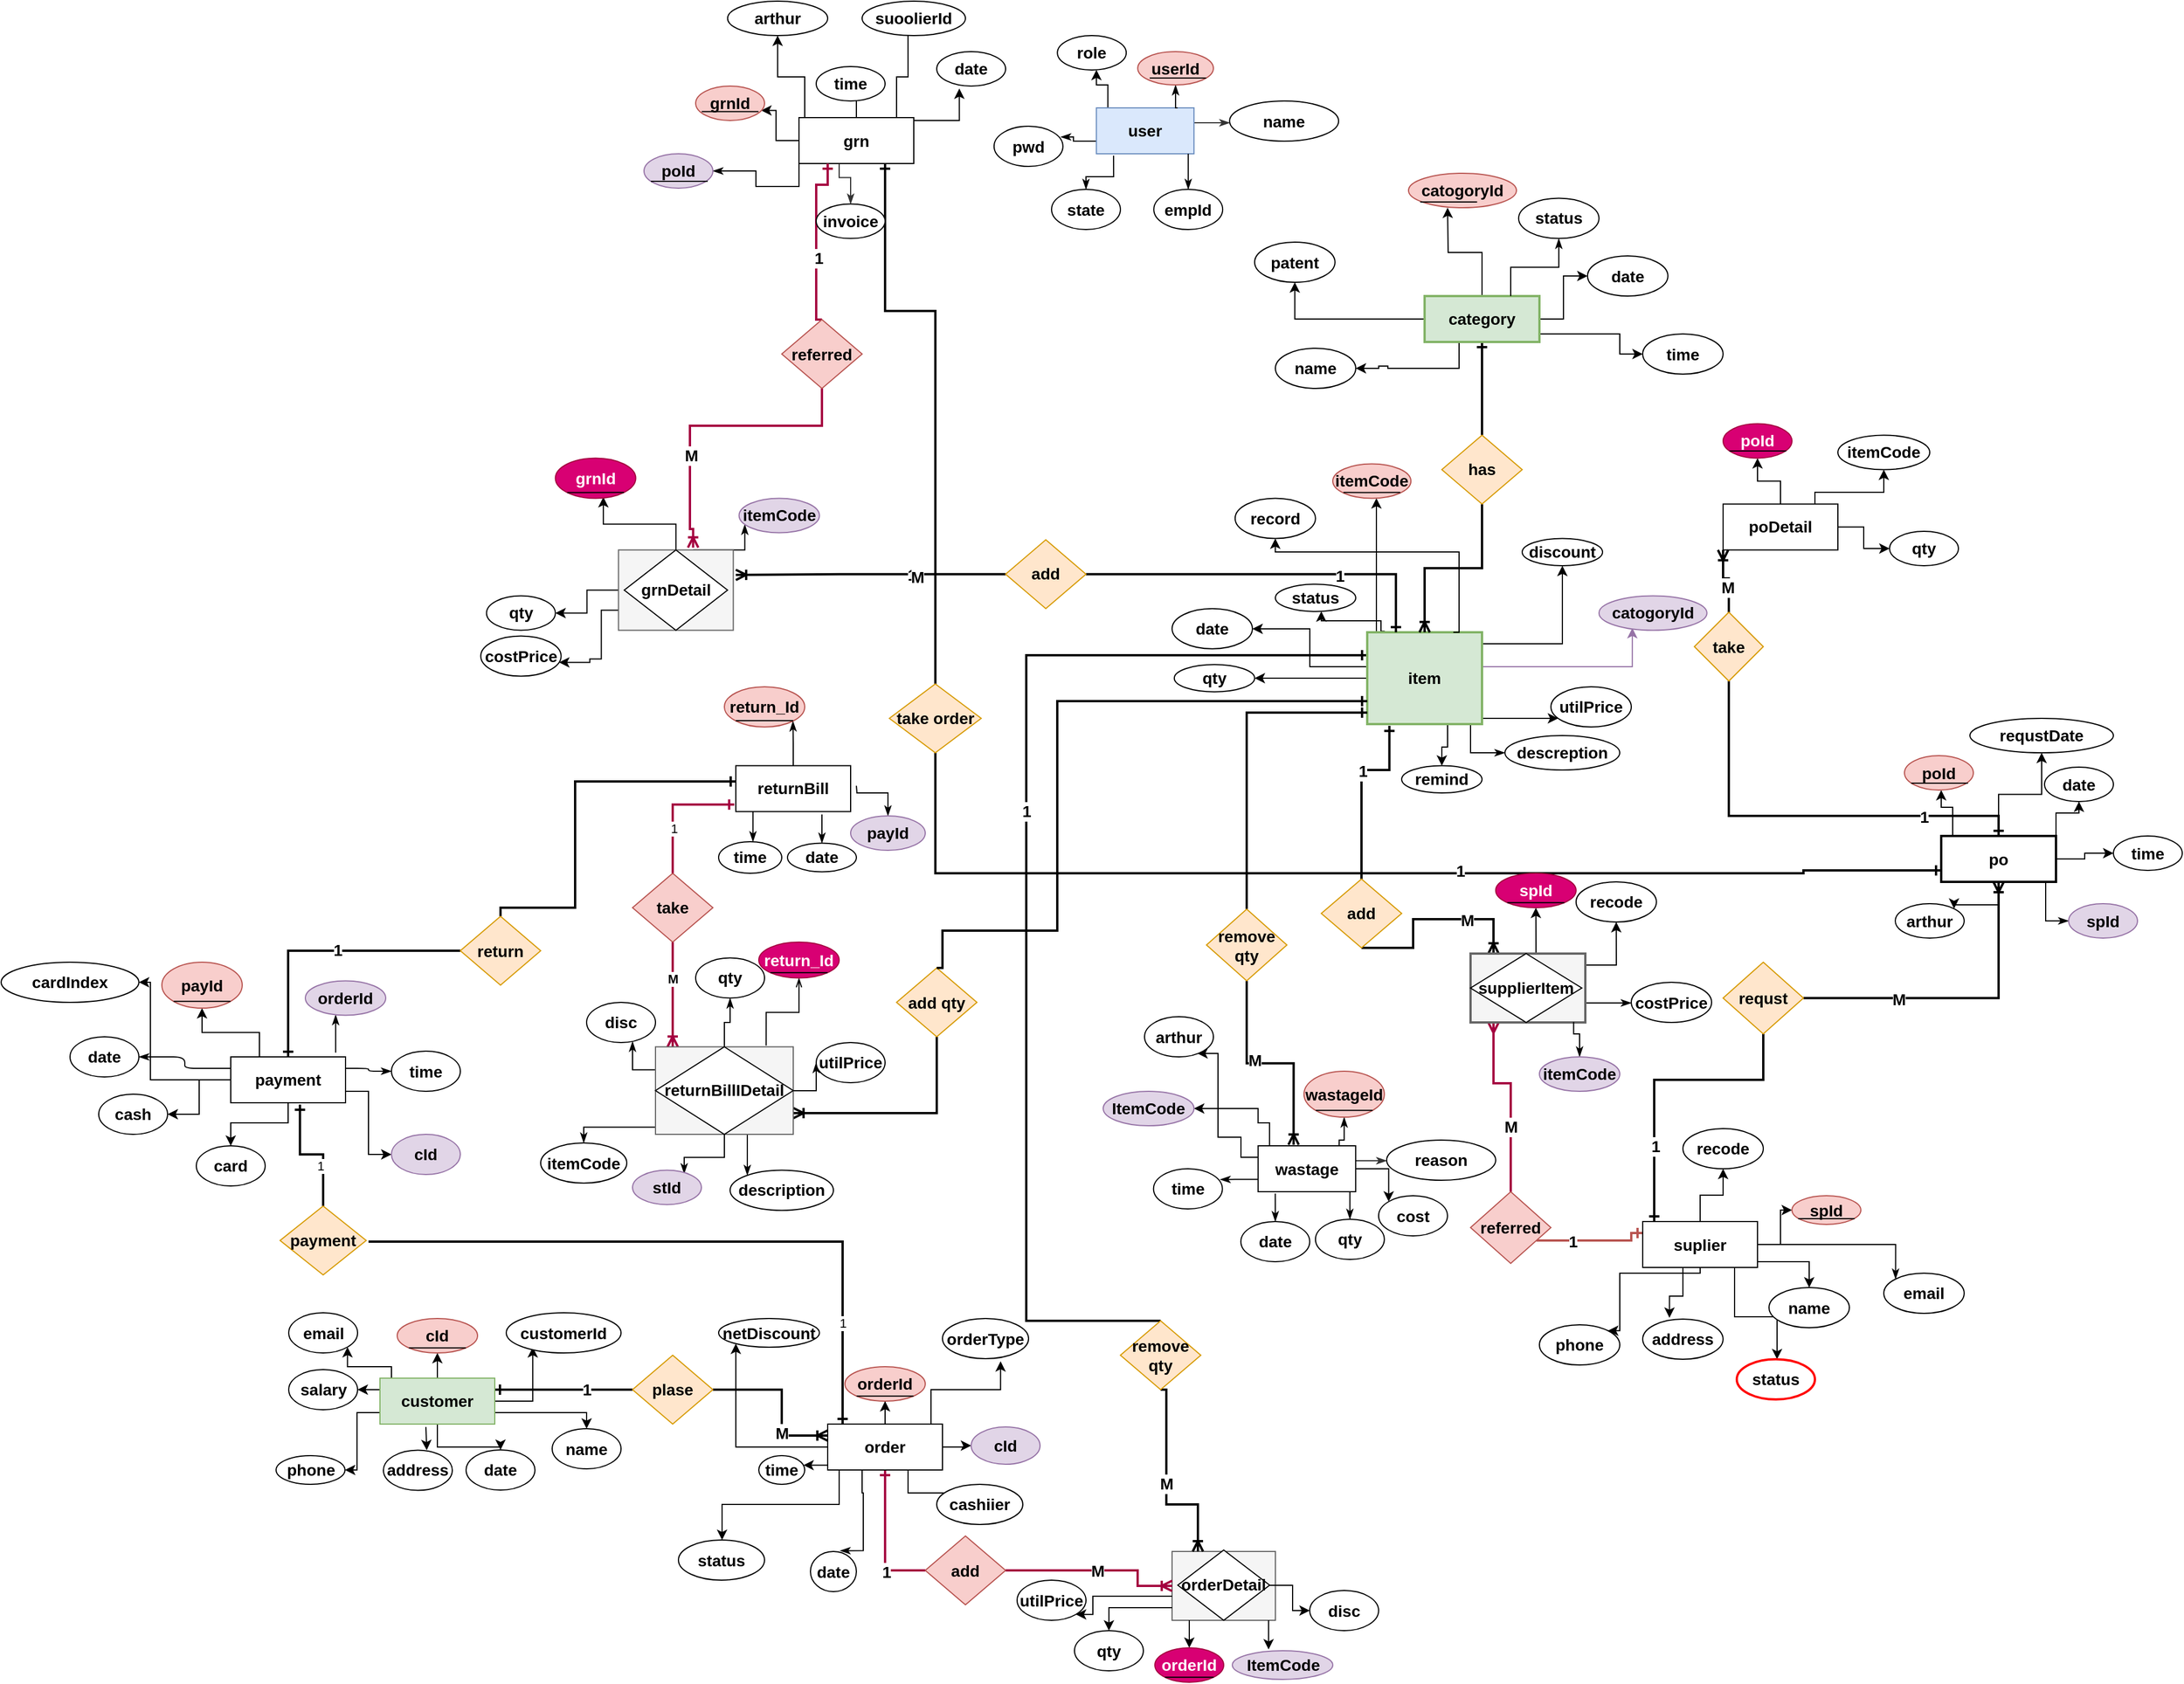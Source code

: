 <mxfile version="20.3.0" type="device" pages="2"><diagram id="BVeG48ANuK_bJc9YwZ6G" name="ERDiagram"><mxGraphModel dx="1718" dy="1582" grid="1" gridSize="10" guides="1" tooltips="1" connect="1" arrows="1" fold="1" page="1" pageScale="1" pageWidth="850" pageHeight="1100" math="0" shadow="0"><root><mxCell id="0"/><mxCell id="1" parent="0"/><mxCell id="00iwwrLvq5U9ruMplAE7-1" value="" style="whiteSpace=wrap;html=1;fillColor=#f5f5f5;strokeColor=#666666;fontColor=#333333;rounded=0;fontStyle=1;fontSize=14;fontFamily=Helvetica;" parent="1" vertex="1"><mxGeometry x="450" y="771" width="90" height="60" as="geometry"/></mxCell><mxCell id="00iwwrLvq5U9ruMplAE7-2" style="edgeStyle=orthogonalEdgeStyle;rounded=0;orthogonalLoop=1;jettySize=auto;html=1;" parent="1" source="00iwwrLvq5U9ruMplAE7-3" target="00iwwrLvq5U9ruMplAE7-296" edge="1"><mxGeometry relative="1" as="geometry"/></mxCell><mxCell id="00iwwrLvq5U9ruMplAE7-3" value="orderDetail" style="rhombus;whiteSpace=wrap;html=1;rounded=0;fontStyle=1;fontSize=14;fontFamily=Helvetica;" parent="1" vertex="1"><mxGeometry x="455" y="769.75" width="80" height="61.25" as="geometry"/></mxCell><mxCell id="00iwwrLvq5U9ruMplAE7-4" style="edgeStyle=orthogonalEdgeStyle;orthogonalLoop=1;jettySize=auto;html=1;startArrow=none;startFill=0;endArrow=classic;endFill=1;rounded=0;fontStyle=1;fontSize=14;fontFamily=Helvetica;" parent="1" source="00iwwrLvq5U9ruMplAE7-14" target="00iwwrLvq5U9ruMplAE7-159" edge="1"><mxGeometry relative="1" as="geometry"/></mxCell><mxCell id="00iwwrLvq5U9ruMplAE7-5" style="edgeStyle=orthogonalEdgeStyle;orthogonalLoop=1;jettySize=auto;html=1;entryX=0;entryY=0.5;entryDx=0;entryDy=0;startArrow=ERone;startFill=0;endArrow=none;endFill=0;fillColor=#d80073;strokeColor=#A50040;rounded=0;fontStyle=1;fontSize=14;fontFamily=Helvetica;strokeWidth=2;" parent="1" source="00iwwrLvq5U9ruMplAE7-14" target="00iwwrLvq5U9ruMplAE7-163" edge="1"><mxGeometry relative="1" as="geometry"/></mxCell><mxCell id="00iwwrLvq5U9ruMplAE7-6" value="1" style="edgeLabel;html=1;align=center;verticalAlign=middle;resizable=0;points=[];rounded=0;fontStyle=1;fontSize=14;fontFamily=Helvetica;" parent="00iwwrLvq5U9ruMplAE7-5" vertex="1" connectable="0"><mxGeometry x="0.437" y="-1" relative="1" as="geometry"><mxPoint as="offset"/></mxGeometry></mxCell><mxCell id="00iwwrLvq5U9ruMplAE7-7" style="edgeStyle=orthogonalEdgeStyle;orthogonalLoop=1;jettySize=auto;html=1;startArrow=none;startFill=0;endArrow=classic;endFill=1;rounded=0;fontStyle=1;fontSize=14;fontFamily=Helvetica;" parent="1" source="00iwwrLvq5U9ruMplAE7-14" target="00iwwrLvq5U9ruMplAE7-165" edge="1"><mxGeometry relative="1" as="geometry"><Array as="points"><mxPoint x="110" y="690"/></Array></mxGeometry></mxCell><mxCell id="00iwwrLvq5U9ruMplAE7-8" style="edgeStyle=orthogonalEdgeStyle;orthogonalLoop=1;jettySize=auto;html=1;startArrow=none;startFill=0;endArrow=classic;endFill=1;rounded=0;fontStyle=1;fontSize=14;fontFamily=Helvetica;" parent="1" source="00iwwrLvq5U9ruMplAE7-14" target="00iwwrLvq5U9ruMplAE7-166" edge="1"><mxGeometry relative="1" as="geometry"><mxPoint x="290" y="640" as="targetPoint"/></mxGeometry></mxCell><mxCell id="00iwwrLvq5U9ruMplAE7-9" style="edgeStyle=orthogonalEdgeStyle;rounded=0;orthogonalLoop=1;jettySize=auto;html=1;entryX=0.646;entryY=-0.019;entryDx=0;entryDy=0;entryPerimeter=0;endArrow=classicThin;endFill=1;fontStyle=1;fontSize=14;fontFamily=Helvetica;" parent="1" source="00iwwrLvq5U9ruMplAE7-14" target="00iwwrLvq5U9ruMplAE7-164" edge="1"><mxGeometry relative="1" as="geometry"><Array as="points"><mxPoint x="180" y="720"/><mxPoint x="181" y="720"/></Array></mxGeometry></mxCell><mxCell id="00iwwrLvq5U9ruMplAE7-10" style="edgeStyle=orthogonalEdgeStyle;rounded=0;orthogonalLoop=1;jettySize=auto;html=1;entryX=0;entryY=0;entryDx=0;entryDy=0;" parent="1" source="00iwwrLvq5U9ruMplAE7-14" target="00iwwrLvq5U9ruMplAE7-295" edge="1"><mxGeometry relative="1" as="geometry"><Array as="points"><mxPoint x="220" y="720"/><mxPoint x="256" y="720"/></Array></mxGeometry></mxCell><mxCell id="00iwwrLvq5U9ruMplAE7-11" style="edgeStyle=orthogonalEdgeStyle;rounded=0;orthogonalLoop=1;jettySize=auto;html=1;entryX=0.675;entryY=1.064;entryDx=0;entryDy=0;entryPerimeter=0;" parent="1" source="00iwwrLvq5U9ruMplAE7-14" target="00iwwrLvq5U9ruMplAE7-297" edge="1"><mxGeometry relative="1" as="geometry"><mxPoint x="300" y="600" as="targetPoint"/><Array as="points"><mxPoint x="240" y="630"/><mxPoint x="301" y="630"/></Array></mxGeometry></mxCell><mxCell id="00iwwrLvq5U9ruMplAE7-12" style="edgeStyle=orthogonalEdgeStyle;rounded=0;orthogonalLoop=1;jettySize=auto;html=1;" parent="1" source="00iwwrLvq5U9ruMplAE7-14" target="00iwwrLvq5U9ruMplAE7-312" edge="1"><mxGeometry relative="1" as="geometry"><Array as="points"><mxPoint x="70" y="680"/><mxPoint x="70" y="589"/></Array></mxGeometry></mxCell><mxCell id="00iwwrLvq5U9ruMplAE7-13" style="edgeStyle=orthogonalEdgeStyle;rounded=0;orthogonalLoop=1;jettySize=auto;html=1;" parent="1" source="00iwwrLvq5U9ruMplAE7-14" target="00iwwrLvq5U9ruMplAE7-311" edge="1"><mxGeometry relative="1" as="geometry"><Array as="points"><mxPoint x="160" y="730"/><mxPoint x="58" y="730"/></Array></mxGeometry></mxCell><mxCell id="00iwwrLvq5U9ruMplAE7-14" value="order" style="whiteSpace=wrap;html=1;rounded=0;fontStyle=1;fontSize=14;fontFamily=Helvetica;" parent="1" vertex="1"><mxGeometry x="150" y="660" width="100" height="40" as="geometry"/></mxCell><mxCell id="00iwwrLvq5U9ruMplAE7-15" style="edgeStyle=orthogonalEdgeStyle;orthogonalLoop=1;jettySize=auto;html=1;entryX=0.5;entryY=0;entryDx=0;entryDy=0;startArrow=none;startFill=0;endArrow=classic;endFill=1;rounded=0;fontStyle=1;fontSize=14;fontFamily=Helvetica;" parent="1" source="00iwwrLvq5U9ruMplAE7-1" target="00iwwrLvq5U9ruMplAE7-154" edge="1"><mxGeometry relative="1" as="geometry"><Array as="points"><mxPoint x="465" y="840"/><mxPoint x="465" y="840"/></Array></mxGeometry></mxCell><mxCell id="00iwwrLvq5U9ruMplAE7-16" style="edgeStyle=orthogonalEdgeStyle;orthogonalLoop=1;jettySize=auto;html=1;entryX=0.361;entryY=-0.043;entryDx=0;entryDy=0;entryPerimeter=0;startArrow=none;startFill=0;endArrow=classic;endFill=1;rounded=0;fontStyle=1;fontSize=14;fontFamily=Helvetica;" parent="1" source="00iwwrLvq5U9ruMplAE7-1" target="00iwwrLvq5U9ruMplAE7-156" edge="1"><mxGeometry relative="1" as="geometry"><Array as="points"><mxPoint x="517" y="830"/><mxPoint x="517" y="830"/></Array></mxGeometry></mxCell><mxCell id="00iwwrLvq5U9ruMplAE7-17" style="edgeStyle=orthogonalEdgeStyle;orthogonalLoop=1;jettySize=auto;html=1;startArrow=none;startFill=0;endArrow=classic;endFill=1;rounded=0;fontStyle=1;fontSize=14;fontFamily=Helvetica;" parent="1" source="00iwwrLvq5U9ruMplAE7-1" target="00iwwrLvq5U9ruMplAE7-157" edge="1"><mxGeometry relative="1" as="geometry"><Array as="points"><mxPoint x="395" y="820"/></Array></mxGeometry></mxCell><mxCell id="00iwwrLvq5U9ruMplAE7-18" style="edgeStyle=orthogonalEdgeStyle;orthogonalLoop=1;jettySize=auto;html=1;entryX=1;entryY=1;entryDx=0;entryDy=0;startArrow=none;startFill=0;endArrow=classic;endFill=1;rounded=0;fontStyle=1;fontSize=14;fontFamily=Helvetica;" parent="1" source="00iwwrLvq5U9ruMplAE7-1" target="00iwwrLvq5U9ruMplAE7-158" edge="1"><mxGeometry relative="1" as="geometry"><Array as="points"><mxPoint x="381" y="810"/><mxPoint x="381" y="826"/></Array></mxGeometry></mxCell><mxCell id="00iwwrLvq5U9ruMplAE7-19" style="edgeStyle=orthogonalEdgeStyle;orthogonalLoop=1;jettySize=auto;html=1;entryX=0.5;entryY=0;entryDx=0;entryDy=0;startArrow=ERone;startFill=0;endArrow=none;endFill=0;rounded=0;fontStyle=1;fontSize=14;fontFamily=Helvetica;strokeWidth=2;" parent="1" source="00iwwrLvq5U9ruMplAE7-72" target="00iwwrLvq5U9ruMplAE7-153" edge="1"><mxGeometry relative="1" as="geometry"><Array as="points"><mxPoint x="323" y="-10"/><mxPoint x="323" y="570"/></Array><mxPoint x="604.83" y="-10" as="sourcePoint"/><mxPoint x="422.85" y="570" as="targetPoint"/></mxGeometry></mxCell><mxCell id="00iwwrLvq5U9ruMplAE7-20" value="1" style="edgeLabel;html=1;align=center;verticalAlign=middle;resizable=0;points=[];rounded=0;fontStyle=1;fontSize=14;fontFamily=Helvetica;" parent="00iwwrLvq5U9ruMplAE7-19" vertex="1" connectable="0"><mxGeometry x="-0.129" relative="1" as="geometry"><mxPoint as="offset"/></mxGeometry></mxCell><mxCell id="00iwwrLvq5U9ruMplAE7-21" style="edgeStyle=orthogonalEdgeStyle;orthogonalLoop=1;jettySize=auto;html=1;entryX=0.5;entryY=1;entryDx=0;entryDy=0;startArrow=none;startFill=0;endArrow=classic;endFill=1;rounded=0;fontStyle=1;fontSize=14;fontFamily=Helvetica;" parent="1" source="00iwwrLvq5U9ruMplAE7-31" target="00iwwrLvq5U9ruMplAE7-167" edge="1"><mxGeometry relative="1" as="geometry"/></mxCell><mxCell id="00iwwrLvq5U9ruMplAE7-22" style="edgeStyle=orthogonalEdgeStyle;orthogonalLoop=1;jettySize=auto;html=1;entryX=1;entryY=0.5;entryDx=0;entryDy=0;startArrow=none;startFill=0;endArrow=classic;endFill=1;rounded=0;fontStyle=1;fontSize=14;fontFamily=Helvetica;" parent="1" source="00iwwrLvq5U9ruMplAE7-31" target="00iwwrLvq5U9ruMplAE7-172" edge="1"><mxGeometry relative="1" as="geometry"><Array as="points"><mxPoint x="-240" y="630"/><mxPoint x="-240" y="630"/></Array></mxGeometry></mxCell><mxCell id="00iwwrLvq5U9ruMplAE7-23" style="edgeStyle=orthogonalEdgeStyle;orthogonalLoop=1;jettySize=auto;html=1;entryX=1;entryY=0.5;entryDx=0;entryDy=0;startArrow=none;startFill=0;endArrow=classic;endFill=1;rounded=0;fontStyle=1;fontSize=14;fontFamily=Helvetica;exitX=0;exitY=0.75;exitDx=0;exitDy=0;" parent="1" source="00iwwrLvq5U9ruMplAE7-31" target="00iwwrLvq5U9ruMplAE7-171" edge="1"><mxGeometry relative="1" as="geometry"><Array as="points"><mxPoint x="-260" y="650"/><mxPoint x="-260" y="700"/></Array><mxPoint x="-236.966" y="660" as="sourcePoint"/><mxPoint x="-267.0" y="700" as="targetPoint"/></mxGeometry></mxCell><mxCell id="00iwwrLvq5U9ruMplAE7-24" style="edgeStyle=orthogonalEdgeStyle;orthogonalLoop=1;jettySize=auto;html=1;startArrow=none;startFill=0;endArrow=classic;endFill=1;rounded=0;fontStyle=1;fontSize=14;fontFamily=Helvetica;entryX=0.629;entryY=-0.001;entryDx=0;entryDy=0;entryPerimeter=0;exitX=0.4;exitY=1.063;exitDx=0;exitDy=0;exitPerimeter=0;" parent="1" source="00iwwrLvq5U9ruMplAE7-31" target="00iwwrLvq5U9ruMplAE7-170" edge="1"><mxGeometry relative="1" as="geometry"><Array as="points"/><mxPoint x="-199.966" y="637" as="sourcePoint"/><mxPoint x="-190.02" y="711.75" as="targetPoint"/></mxGeometry></mxCell><mxCell id="00iwwrLvq5U9ruMplAE7-25" style="edgeStyle=orthogonalEdgeStyle;orthogonalLoop=1;jettySize=auto;html=1;startArrow=none;startFill=0;endArrow=classic;endFill=1;rounded=0;fontStyle=1;fontSize=14;fontFamily=Helvetica;" parent="1" source="00iwwrLvq5U9ruMplAE7-31" target="00iwwrLvq5U9ruMplAE7-169" edge="1"><mxGeometry relative="1" as="geometry"><Array as="points"><mxPoint x="-60" y="650"/></Array></mxGeometry></mxCell><mxCell id="00iwwrLvq5U9ruMplAE7-26" style="edgeStyle=orthogonalEdgeStyle;orthogonalLoop=1;jettySize=auto;html=1;startArrow=ERone;startFill=0;endArrow=none;endFill=0;rounded=0;fontStyle=1;fontSize=14;fontFamily=Helvetica;strokeWidth=2;" parent="1" source="00iwwrLvq5U9ruMplAE7-31" target="00iwwrLvq5U9ruMplAE7-175" edge="1"><mxGeometry relative="1" as="geometry"><Array as="points"><mxPoint x="-80" y="630"/><mxPoint x="-80" y="630"/></Array></mxGeometry></mxCell><mxCell id="00iwwrLvq5U9ruMplAE7-27" value="1" style="edgeLabel;html=1;align=center;verticalAlign=middle;resizable=0;points=[];rounded=0;fontStyle=1;fontSize=14;fontFamily=Helvetica;" parent="00iwwrLvq5U9ruMplAE7-26" vertex="1" connectable="0"><mxGeometry x="0.324" relative="1" as="geometry"><mxPoint as="offset"/></mxGeometry></mxCell><mxCell id="00iwwrLvq5U9ruMplAE7-28" style="edgeStyle=orthogonalEdgeStyle;rounded=0;orthogonalLoop=1;jettySize=auto;html=1;" parent="1" source="00iwwrLvq5U9ruMplAE7-31" target="00iwwrLvq5U9ruMplAE7-298" edge="1"><mxGeometry relative="1" as="geometry"/></mxCell><mxCell id="00iwwrLvq5U9ruMplAE7-29" style="edgeStyle=orthogonalEdgeStyle;rounded=0;orthogonalLoop=1;jettySize=auto;html=1;entryX=0.231;entryY=0.857;entryDx=0;entryDy=0;entryPerimeter=0;" parent="1" source="00iwwrLvq5U9ruMplAE7-31" target="00iwwrLvq5U9ruMplAE7-309" edge="1"><mxGeometry relative="1" as="geometry"/></mxCell><mxCell id="00iwwrLvq5U9ruMplAE7-30" style="edgeStyle=orthogonalEdgeStyle;rounded=0;orthogonalLoop=1;jettySize=auto;html=1;entryX=1;entryY=1;entryDx=0;entryDy=0;" parent="1" source="00iwwrLvq5U9ruMplAE7-31" target="00iwwrLvq5U9ruMplAE7-310" edge="1"><mxGeometry relative="1" as="geometry"><Array as="points"><mxPoint x="-230" y="610"/><mxPoint x="-268" y="610"/></Array></mxGeometry></mxCell><mxCell id="00iwwrLvq5U9ruMplAE7-31" value="customer" style="whiteSpace=wrap;html=1;fillColor=#d5e8d4;strokeColor=#82b366;rounded=0;fontStyle=1;fontSize=14;fontFamily=Helvetica;" parent="1" vertex="1"><mxGeometry x="-240" y="620" width="100" height="40" as="geometry"/></mxCell><mxCell id="00iwwrLvq5U9ruMplAE7-32" style="edgeStyle=orthogonalEdgeStyle;rounded=0;orthogonalLoop=1;jettySize=auto;html=1;" parent="1" source="00iwwrLvq5U9ruMplAE7-33" target="00iwwrLvq5U9ruMplAE7-313" edge="1"><mxGeometry relative="1" as="geometry"><Array as="points"><mxPoint x="-440" y="360"/></Array></mxGeometry></mxCell><mxCell id="00iwwrLvq5U9ruMplAE7-33" value="payment" style="whiteSpace=wrap;html=1;rounded=0;fontStyle=1;fontSize=14;fontFamily=Helvetica;" parent="1" vertex="1"><mxGeometry x="-370" y="340" width="100" height="40" as="geometry"/></mxCell><mxCell id="00iwwrLvq5U9ruMplAE7-34" style="edgeStyle=orthogonalEdgeStyle;orthogonalLoop=1;jettySize=auto;html=1;rounded=0;fontStyle=1;fontSize=14;fontFamily=Helvetica;" parent="1" source="00iwwrLvq5U9ruMplAE7-45" target="00iwwrLvq5U9ruMplAE7-76" edge="1"><mxGeometry relative="1" as="geometry"/></mxCell><mxCell id="00iwwrLvq5U9ruMplAE7-35" style="edgeStyle=orthogonalEdgeStyle;orthogonalLoop=1;jettySize=auto;html=1;entryX=0.333;entryY=-0.033;entryDx=0;entryDy=0;entryPerimeter=0;rounded=0;fontStyle=1;fontSize=14;fontFamily=Helvetica;" parent="1" source="00iwwrLvq5U9ruMplAE7-45" target="00iwwrLvq5U9ruMplAE7-78" edge="1"><mxGeometry relative="1" as="geometry"><Array as="points"><mxPoint x="895" y="548.5"/></Array></mxGeometry></mxCell><mxCell id="00iwwrLvq5U9ruMplAE7-36" style="edgeStyle=orthogonalEdgeStyle;orthogonalLoop=1;jettySize=auto;html=1;rounded=0;fontStyle=1;fontSize=14;fontFamily=Helvetica;" parent="1" source="00iwwrLvq5U9ruMplAE7-45" target="00iwwrLvq5U9ruMplAE7-77" edge="1"><mxGeometry relative="1" as="geometry"><Array as="points"><mxPoint x="1005" y="518.5"/></Array></mxGeometry></mxCell><mxCell id="00iwwrLvq5U9ruMplAE7-37" style="edgeStyle=orthogonalEdgeStyle;orthogonalLoop=1;jettySize=auto;html=1;entryX=1;entryY=0;entryDx=0;entryDy=0;rounded=0;fontStyle=1;fontSize=14;fontFamily=Helvetica;" parent="1" source="00iwwrLvq5U9ruMplAE7-45" target="00iwwrLvq5U9ruMplAE7-79" edge="1"><mxGeometry relative="1" as="geometry"><Array as="points"><mxPoint x="840" y="528.5"/><mxPoint x="840" y="578.5"/></Array></mxGeometry></mxCell><mxCell id="00iwwrLvq5U9ruMplAE7-38" style="edgeStyle=orthogonalEdgeStyle;orthogonalLoop=1;jettySize=auto;html=1;entryX=0.5;entryY=1;entryDx=0;entryDy=0;endArrow=none;endFill=0;startArrow=ERone;startFill=0;rounded=0;fontStyle=1;fontSize=14;fontFamily=Helvetica;strokeWidth=2;" parent="1" source="00iwwrLvq5U9ruMplAE7-45" target="00iwwrLvq5U9ruMplAE7-93" edge="1"><mxGeometry relative="1" as="geometry"><Array as="points"><mxPoint x="870" y="360"/><mxPoint x="965" y="360"/></Array></mxGeometry></mxCell><mxCell id="00iwwrLvq5U9ruMplAE7-39" value="1" style="edgeLabel;html=1;align=center;verticalAlign=middle;resizable=0;points=[];rounded=0;fontStyle=1;fontSize=14;fontFamily=Helvetica;" parent="00iwwrLvq5U9ruMplAE7-38" vertex="1" connectable="0"><mxGeometry x="-0.488" y="-1" relative="1" as="geometry"><mxPoint as="offset"/></mxGeometry></mxCell><mxCell id="00iwwrLvq5U9ruMplAE7-40" style="edgeStyle=orthogonalEdgeStyle;orthogonalLoop=1;jettySize=auto;html=1;startArrow=ERone;startFill=0;endArrow=none;endFill=0;fillColor=#f8cecc;strokeColor=#b85450;rounded=0;fontStyle=1;fontSize=14;fontFamily=Helvetica;exitX=0;exitY=0.25;exitDx=0;exitDy=0;strokeWidth=2;" parent="1" source="00iwwrLvq5U9ruMplAE7-45" target="00iwwrLvq5U9ruMplAE7-109" edge="1"><mxGeometry relative="1" as="geometry"><Array as="points"><mxPoint x="850" y="494"/><mxPoint x="850" y="500"/></Array><mxPoint x="771.92" y="667.5" as="sourcePoint"/><mxPoint x="761.92" y="630" as="targetPoint"/></mxGeometry></mxCell><mxCell id="00iwwrLvq5U9ruMplAE7-41" value="1" style="edgeLabel;html=1;align=center;verticalAlign=middle;resizable=0;points=[];rounded=0;fontStyle=1;fontSize=14;fontFamily=Helvetica;" parent="00iwwrLvq5U9ruMplAE7-40" vertex="1" connectable="0"><mxGeometry x="0.37" y="1" relative="1" as="geometry"><mxPoint as="offset"/></mxGeometry></mxCell><mxCell id="00iwwrLvq5U9ruMplAE7-42" style="edgeStyle=orthogonalEdgeStyle;rounded=0;orthogonalLoop=1;jettySize=auto;html=1;entryX=0;entryY=0;entryDx=0;entryDy=0;startArrow=none;startFill=0;endArrow=classicThin;endFill=1;" parent="1" source="00iwwrLvq5U9ruMplAE7-45" target="00iwwrLvq5U9ruMplAE7-273" edge="1"><mxGeometry relative="1" as="geometry"/></mxCell><mxCell id="00iwwrLvq5U9ruMplAE7-43" style="edgeStyle=orthogonalEdgeStyle;rounded=0;orthogonalLoop=1;jettySize=auto;html=1;" parent="1" source="00iwwrLvq5U9ruMplAE7-45" target="00iwwrLvq5U9ruMplAE7-289" edge="1"><mxGeometry relative="1" as="geometry"><Array as="points"><mxPoint x="940" y="566.5"/><mxPoint x="977" y="566.5"/></Array></mxGeometry></mxCell><mxCell id="00iwwrLvq5U9ruMplAE7-44" style="edgeStyle=orthogonalEdgeStyle;rounded=0;orthogonalLoop=1;jettySize=auto;html=1;" parent="1" source="00iwwrLvq5U9ruMplAE7-45" target="00iwwrLvq5U9ruMplAE7-305" edge="1"><mxGeometry relative="1" as="geometry"/></mxCell><mxCell id="00iwwrLvq5U9ruMplAE7-45" value="suplier" style="whiteSpace=wrap;html=1;rounded=0;fontStyle=1;fontSize=14;fontFamily=Helvetica;" parent="1" vertex="1"><mxGeometry x="859.97" y="483.5" width="100" height="40" as="geometry"/></mxCell><mxCell id="00iwwrLvq5U9ruMplAE7-46" style="edgeStyle=orthogonalEdgeStyle;orthogonalLoop=1;jettySize=auto;html=1;endArrow=classic;endFill=1;rounded=0;fontStyle=1;fontSize=14;fontFamily=Helvetica;" parent="1" source="00iwwrLvq5U9ruMplAE7-52" target="00iwwrLvq5U9ruMplAE7-142" edge="1"><mxGeometry relative="1" as="geometry"><Array as="points"><mxPoint x="534.92" y="397.5"/><mxPoint x="524.92" y="397.5"/></Array></mxGeometry></mxCell><mxCell id="00iwwrLvq5U9ruMplAE7-47" style="edgeStyle=orthogonalEdgeStyle;orthogonalLoop=1;jettySize=auto;html=1;startArrow=none;startFill=0;endArrow=classicThin;endFill=1;rounded=0;fontStyle=1;fontSize=14;fontFamily=Helvetica;exitX=0.176;exitY=1.04;exitDx=0;exitDy=0;exitPerimeter=0;" parent="1" source="00iwwrLvq5U9ruMplAE7-52" target="00iwwrLvq5U9ruMplAE7-148" edge="1"><mxGeometry relative="1" as="geometry"><mxPoint x="544.92" y="517.5" as="targetPoint"/><Array as="points"/></mxGeometry></mxCell><mxCell id="00iwwrLvq5U9ruMplAE7-48" style="edgeStyle=orthogonalEdgeStyle;orthogonalLoop=1;jettySize=auto;html=1;entryX=0.968;entryY=0.267;entryDx=0;entryDy=0;entryPerimeter=0;startArrow=none;startFill=0;endArrow=classicThin;endFill=1;rounded=0;fontStyle=1;fontSize=14;fontFamily=Helvetica;" parent="1" source="00iwwrLvq5U9ruMplAE7-52" target="00iwwrLvq5U9ruMplAE7-149" edge="1"><mxGeometry relative="1" as="geometry"><Array as="points"><mxPoint x="504.92" y="446.5"/></Array></mxGeometry></mxCell><mxCell id="00iwwrLvq5U9ruMplAE7-49" style="edgeStyle=orthogonalEdgeStyle;rounded=0;orthogonalLoop=1;jettySize=auto;html=1;strokeColor=#333333;startArrow=none;startFill=0;endArrow=classicThin;endFill=1;fontStyle=1;fontSize=14;fontFamily=Helvetica;" parent="1" source="00iwwrLvq5U9ruMplAE7-52" target="00iwwrLvq5U9ruMplAE7-240" edge="1"><mxGeometry relative="1" as="geometry"><Array as="points"><mxPoint x="624.92" y="430.5"/><mxPoint x="624.92" y="430.5"/></Array></mxGeometry></mxCell><mxCell id="00iwwrLvq5U9ruMplAE7-50" style="edgeStyle=orthogonalEdgeStyle;rounded=0;orthogonalLoop=1;jettySize=auto;html=1;entryX=0.767;entryY=0.914;entryDx=0;entryDy=0;entryPerimeter=0;exitX=0;exitY=0.25;exitDx=0;exitDy=0;" parent="1" source="00iwwrLvq5U9ruMplAE7-52" target="00iwwrLvq5U9ruMplAE7-303" edge="1"><mxGeometry relative="1" as="geometry"><Array as="points"><mxPoint x="510" y="428"/><mxPoint x="510" y="410"/><mxPoint x="490" y="410"/><mxPoint x="490" y="337"/></Array></mxGeometry></mxCell><mxCell id="00iwwrLvq5U9ruMplAE7-51" style="edgeStyle=orthogonalEdgeStyle;rounded=0;orthogonalLoop=1;jettySize=auto;html=1;entryX=0;entryY=0;entryDx=0;entryDy=0;" parent="1" source="00iwwrLvq5U9ruMplAE7-52" target="00iwwrLvq5U9ruMplAE7-304" edge="1"><mxGeometry relative="1" as="geometry"/></mxCell><mxCell id="00iwwrLvq5U9ruMplAE7-52" value="wastage" style="whiteSpace=wrap;html=1;rounded=0;fontStyle=1;fontSize=14;fontFamily=Helvetica;" parent="1" vertex="1"><mxGeometry x="524.92" y="417.5" width="85" height="40" as="geometry"/></mxCell><mxCell id="00iwwrLvq5U9ruMplAE7-53" style="edgeStyle=orthogonalEdgeStyle;orthogonalLoop=1;jettySize=auto;html=1;entryX=0.5;entryY=1;entryDx=0;entryDy=0;startArrow=ERoneToMany;startFill=0;endArrow=none;endFill=0;rounded=0;fontStyle=1;fontSize=14;fontFamily=Helvetica;strokeWidth=2;" parent="1" source="00iwwrLvq5U9ruMplAE7-60" target="00iwwrLvq5U9ruMplAE7-106" edge="1"><mxGeometry relative="1" as="geometry"><Array as="points"><mxPoint x="730" y="220"/><mxPoint x="660" y="220"/></Array></mxGeometry></mxCell><mxCell id="00iwwrLvq5U9ruMplAE7-54" value="M" style="edgeLabel;html=1;align=center;verticalAlign=middle;resizable=0;points=[];rounded=0;fontStyle=1;fontSize=14;fontFamily=Helvetica;" parent="00iwwrLvq5U9ruMplAE7-53" vertex="1" connectable="0"><mxGeometry x="-0.372" y="1" relative="1" as="geometry"><mxPoint as="offset"/></mxGeometry></mxCell><mxCell id="00iwwrLvq5U9ruMplAE7-55" style="edgeStyle=orthogonalEdgeStyle;orthogonalLoop=1;jettySize=auto;html=1;entryX=0.5;entryY=0;entryDx=0;entryDy=0;startArrow=ERmany;startFill=0;endArrow=none;endFill=0;fillColor=#d80073;strokeColor=#A50040;rounded=0;fontStyle=1;fontSize=14;fontFamily=Helvetica;strokeWidth=2;" parent="1" source="00iwwrLvq5U9ruMplAE7-60" target="00iwwrLvq5U9ruMplAE7-109" edge="1"><mxGeometry relative="1" as="geometry"><Array as="points"><mxPoint x="730" y="363"/></Array></mxGeometry></mxCell><mxCell id="00iwwrLvq5U9ruMplAE7-56" value="M" style="edgeLabel;html=1;align=center;verticalAlign=middle;resizable=0;points=[];rounded=0;fontStyle=1;fontSize=14;fontFamily=Helvetica;" parent="00iwwrLvq5U9ruMplAE7-55" vertex="1" connectable="0"><mxGeometry x="0.34" y="3" relative="1" as="geometry"><mxPoint x="-3" y="-3" as="offset"/></mxGeometry></mxCell><mxCell id="00iwwrLvq5U9ruMplAE7-57" style="edgeStyle=orthogonalEdgeStyle;orthogonalLoop=1;jettySize=auto;html=1;startArrow=none;startFill=0;endArrow=classicThin;endFill=1;rounded=0;fontStyle=1;fontSize=14;fontFamily=Helvetica;" parent="1" source="00iwwrLvq5U9ruMplAE7-60" target="00iwwrLvq5U9ruMplAE7-139" edge="1"><mxGeometry relative="1" as="geometry"><Array as="points"><mxPoint x="820" y="293"/><mxPoint x="820" y="293"/></Array></mxGeometry></mxCell><mxCell id="00iwwrLvq5U9ruMplAE7-58" style="edgeStyle=orthogonalEdgeStyle;orthogonalLoop=1;jettySize=auto;html=1;startArrow=none;startFill=0;endArrow=classic;endFill=1;rounded=0;fontStyle=1;fontSize=14;fontFamily=Helvetica;" parent="1" source="00iwwrLvq5U9ruMplAE7-60" target="00iwwrLvq5U9ruMplAE7-182" edge="1"><mxGeometry relative="1" as="geometry"><Array as="points"><mxPoint x="767" y="240"/><mxPoint x="767" y="240"/></Array></mxGeometry></mxCell><mxCell id="00iwwrLvq5U9ruMplAE7-59" style="edgeStyle=orthogonalEdgeStyle;rounded=0;orthogonalLoop=1;jettySize=auto;html=1;" parent="1" source="00iwwrLvq5U9ruMplAE7-60" target="00iwwrLvq5U9ruMplAE7-306" edge="1"><mxGeometry relative="1" as="geometry"><Array as="points"><mxPoint x="837" y="260"/></Array></mxGeometry></mxCell><mxCell id="00iwwrLvq5U9ruMplAE7-60" value="" style="whiteSpace=wrap;html=1;strokeWidth=2;fillColor=#f5f5f5;fontColor=#333333;strokeColor=#666666;rounded=0;fontStyle=1;fontSize=14;fontFamily=Helvetica;" parent="1" vertex="1"><mxGeometry x="710" y="250" width="100" height="60" as="geometry"/></mxCell><mxCell id="00iwwrLvq5U9ruMplAE7-61" value="" style="edgeStyle=orthogonalEdgeStyle;orthogonalLoop=1;jettySize=auto;html=1;rounded=0;fontStyle=1;fontSize=14;fontFamily=Helvetica;" parent="1" source="00iwwrLvq5U9ruMplAE7-72" target="00iwwrLvq5U9ruMplAE7-73" edge="1"><mxGeometry relative="1" as="geometry"><Array as="points"><mxPoint x="681.92"/><mxPoint x="711.92"/></Array></mxGeometry></mxCell><mxCell id="00iwwrLvq5U9ruMplAE7-62" style="edgeStyle=orthogonalEdgeStyle;orthogonalLoop=1;jettySize=auto;html=1;exitX=1;exitY=0.5;exitDx=0;exitDy=0;rounded=0;fontStyle=1;fontSize=14;fontFamily=Helvetica;" parent="1" source="00iwwrLvq5U9ruMplAE7-72" target="00iwwrLvq5U9ruMplAE7-75" edge="1"><mxGeometry relative="1" as="geometry"><Array as="points"><mxPoint x="800" y="45"/></Array></mxGeometry></mxCell><mxCell id="00iwwrLvq5U9ruMplAE7-63" style="edgeStyle=orthogonalEdgeStyle;orthogonalLoop=1;jettySize=auto;html=1;startArrow=ERone;startFill=0;endArrow=none;endFill=0;entryX=0.5;entryY=0;entryDx=0;entryDy=0;rounded=0;fontStyle=1;fontSize=14;fontFamily=Helvetica;exitX=0.193;exitY=1.018;exitDx=0;exitDy=0;exitPerimeter=0;strokeWidth=2;" parent="1" source="00iwwrLvq5U9ruMplAE7-72" target="00iwwrLvq5U9ruMplAE7-106" edge="1"><mxGeometry relative="1" as="geometry"><mxPoint x="613" y="152.5" as="targetPoint"/><Array as="points"><mxPoint x="639" y="90"/><mxPoint x="615" y="90"/></Array><mxPoint x="610" y="70" as="sourcePoint"/></mxGeometry></mxCell><mxCell id="00iwwrLvq5U9ruMplAE7-64" value="1" style="edgeLabel;html=1;align=center;verticalAlign=middle;resizable=0;points=[];rounded=0;fontStyle=1;fontSize=14;fontFamily=Helvetica;" parent="00iwwrLvq5U9ruMplAE7-63" vertex="1" connectable="0"><mxGeometry x="-0.186" y="1" relative="1" as="geometry"><mxPoint as="offset"/></mxGeometry></mxCell><mxCell id="00iwwrLvq5U9ruMplAE7-65" style="edgeStyle=orthogonalEdgeStyle;orthogonalLoop=1;jettySize=auto;html=1;entryX=0;entryY=0.5;entryDx=0;entryDy=0;startArrow=none;startFill=0;endArrow=classicThin;endFill=1;rounded=0;fontStyle=1;fontSize=14;fontFamily=Helvetica;" parent="1" source="00iwwrLvq5U9ruMplAE7-72" target="00iwwrLvq5U9ruMplAE7-74" edge="1"><mxGeometry relative="1" as="geometry"><Array as="points"><mxPoint x="710" y="75"/></Array></mxGeometry></mxCell><mxCell id="00iwwrLvq5U9ruMplAE7-66" style="edgeStyle=orthogonalEdgeStyle;rounded=0;orthogonalLoop=1;jettySize=auto;html=1;entryX=0.5;entryY=0;entryDx=0;entryDy=0;" parent="1" source="00iwwrLvq5U9ruMplAE7-72" target="00iwwrLvq5U9ruMplAE7-253" edge="1"><mxGeometry relative="1" as="geometry"><Array as="points"><mxPoint x="690" y="70"/><mxPoint x="685" y="70"/></Array></mxGeometry></mxCell><mxCell id="00iwwrLvq5U9ruMplAE7-67" style="edgeStyle=orthogonalEdgeStyle;rounded=0;orthogonalLoop=1;jettySize=auto;html=1;entryX=0.309;entryY=0.933;entryDx=0;entryDy=0;entryPerimeter=0;fillColor=#e1d5e7;strokeColor=#9673a6;" parent="1" source="00iwwrLvq5U9ruMplAE7-72" target="00iwwrLvq5U9ruMplAE7-267" edge="1"><mxGeometry relative="1" as="geometry"><Array as="points"><mxPoint x="851"/></Array></mxGeometry></mxCell><mxCell id="00iwwrLvq5U9ruMplAE7-68" style="edgeStyle=orthogonalEdgeStyle;rounded=0;orthogonalLoop=1;jettySize=auto;html=1;startArrow=none;startFill=0;endArrow=classic;endFill=1;exitX=0.153;exitY=-0.011;exitDx=0;exitDy=0;exitPerimeter=0;" parent="1" source="00iwwrLvq5U9ruMplAE7-72" target="00iwwrLvq5U9ruMplAE7-268" edge="1"><mxGeometry relative="1" as="geometry"><Array as="points"><mxPoint x="632" y="-31"/><mxPoint x="632" y="-40"/><mxPoint x="580" y="-40"/></Array></mxGeometry></mxCell><mxCell id="00iwwrLvq5U9ruMplAE7-69" style="edgeStyle=orthogonalEdgeStyle;rounded=0;orthogonalLoop=1;jettySize=auto;html=1;" parent="1" source="00iwwrLvq5U9ruMplAE7-72" target="00iwwrLvq5U9ruMplAE7-299" edge="1"><mxGeometry relative="1" as="geometry"/></mxCell><mxCell id="00iwwrLvq5U9ruMplAE7-70" style="edgeStyle=orthogonalEdgeStyle;rounded=0;orthogonalLoop=1;jettySize=auto;html=1;" parent="1" source="00iwwrLvq5U9ruMplAE7-72" target="00iwwrLvq5U9ruMplAE7-300" edge="1"><mxGeometry relative="1" as="geometry"><Array as="points"><mxPoint x="570"/><mxPoint x="570" y="-33"/></Array></mxGeometry></mxCell><mxCell id="00iwwrLvq5U9ruMplAE7-71" style="edgeStyle=orthogonalEdgeStyle;rounded=0;orthogonalLoop=1;jettySize=auto;html=1;" parent="1" source="00iwwrLvq5U9ruMplAE7-72" target="00iwwrLvq5U9ruMplAE7-301" edge="1"><mxGeometry relative="1" as="geometry"><Array as="points"><mxPoint x="790" y="-20"/></Array></mxGeometry></mxCell><mxCell id="00iwwrLvq5U9ruMplAE7-72" value="item" style="whiteSpace=wrap;html=1;strokeWidth=2;fillColor=#d5e8d4;strokeColor=#82b366;rounded=0;fontStyle=1;fontSize=14;fontFamily=Helvetica;" parent="1" vertex="1"><mxGeometry x="620" y="-30" width="100" height="80" as="geometry"/></mxCell><mxCell id="00iwwrLvq5U9ruMplAE7-73" value="itemCode" style="ellipse;whiteSpace=wrap;html=1;fillColor=#f8cecc;strokeColor=#b85450;rounded=0;fontStyle=1;fontSize=14;fontFamily=Helvetica;" parent="1" vertex="1"><mxGeometry x="590" y="-176.75" width="68.08" height="30" as="geometry"/></mxCell><mxCell id="00iwwrLvq5U9ruMplAE7-74" value="descreption" style="ellipse;whiteSpace=wrap;html=1;rounded=0;fontStyle=1;fontSize=14;fontFamily=Helvetica;" parent="1" vertex="1"><mxGeometry x="739.97" y="60" width="100" height="30" as="geometry"/></mxCell><mxCell id="00iwwrLvq5U9ruMplAE7-75" value="utilPrice" style="ellipse;whiteSpace=wrap;html=1;rounded=0;fontStyle=1;fontSize=14;fontFamily=Helvetica;" parent="1" vertex="1"><mxGeometry x="780.03" y="17.5" width="70" height="35" as="geometry"/></mxCell><mxCell id="00iwwrLvq5U9ruMplAE7-76" value="spId" style="ellipse;whiteSpace=wrap;html=1;fillColor=#f8cecc;strokeColor=#b85450;rounded=0;fontStyle=1;fontSize=14;fontFamily=Helvetica;" parent="1" vertex="1"><mxGeometry x="990" y="461" width="60" height="25" as="geometry"/></mxCell><mxCell id="00iwwrLvq5U9ruMplAE7-77" value="name" style="ellipse;whiteSpace=wrap;html=1;rounded=0;fontStyle=1;fontSize=14;fontFamily=Helvetica;" parent="1" vertex="1"><mxGeometry x="970" y="541" width="70" height="35" as="geometry"/></mxCell><mxCell id="00iwwrLvq5U9ruMplAE7-78" value="address" style="ellipse;whiteSpace=wrap;html=1;rounded=0;fontStyle=1;fontSize=14;fontFamily=Helvetica;" parent="1" vertex="1"><mxGeometry x="859.97" y="568.5" width="70" height="35" as="geometry"/></mxCell><mxCell id="00iwwrLvq5U9ruMplAE7-79" value="phone" style="ellipse;whiteSpace=wrap;html=1;rounded=0;fontStyle=1;fontSize=14;fontFamily=Helvetica;" parent="1" vertex="1"><mxGeometry x="770" y="573.5" width="70" height="35" as="geometry"/></mxCell><mxCell id="00iwwrLvq5U9ruMplAE7-80" style="edgeStyle=orthogonalEdgeStyle;orthogonalLoop=1;jettySize=auto;html=1;rounded=0;fontStyle=1;fontSize=14;fontFamily=Helvetica;" parent="1" source="00iwwrLvq5U9ruMplAE7-87" target="00iwwrLvq5U9ruMplAE7-88" edge="1"><mxGeometry relative="1" as="geometry"><Array as="points"><mxPoint x="1130" y="122.5"/><mxPoint x="1120" y="122.5"/></Array></mxGeometry></mxCell><mxCell id="00iwwrLvq5U9ruMplAE7-81" style="edgeStyle=orthogonalEdgeStyle;orthogonalLoop=1;jettySize=auto;html=1;rounded=0;fontStyle=1;fontSize=14;fontFamily=Helvetica;" parent="1" source="00iwwrLvq5U9ruMplAE7-87" target="00iwwrLvq5U9ruMplAE7-89" edge="1"><mxGeometry relative="1" as="geometry"><Array as="points"><mxPoint x="1220" y="127.5"/><mxPoint x="1240" y="127.5"/></Array></mxGeometry></mxCell><mxCell id="00iwwrLvq5U9ruMplAE7-82" style="edgeStyle=orthogonalEdgeStyle;orthogonalLoop=1;jettySize=auto;html=1;rounded=0;fontStyle=1;fontSize=14;fontFamily=Helvetica;" parent="1" source="00iwwrLvq5U9ruMplAE7-87" target="00iwwrLvq5U9ruMplAE7-90" edge="1"><mxGeometry relative="1" as="geometry"/></mxCell><mxCell id="00iwwrLvq5U9ruMplAE7-83" style="edgeStyle=orthogonalEdgeStyle;orthogonalLoop=1;jettySize=auto;html=1;entryX=0.5;entryY=1;entryDx=0;entryDy=0;startArrow=ERone;startFill=0;endArrow=none;endFill=0;rounded=0;fontStyle=1;fontSize=14;fontFamily=Helvetica;strokeWidth=2;" parent="1" source="00iwwrLvq5U9ruMplAE7-87" target="00iwwrLvq5U9ruMplAE7-105" edge="1"><mxGeometry relative="1" as="geometry"><Array as="points"><mxPoint x="1170" y="130"/><mxPoint x="935" y="130"/></Array></mxGeometry></mxCell><mxCell id="00iwwrLvq5U9ruMplAE7-84" value="1" style="edgeLabel;html=1;align=center;verticalAlign=middle;resizable=0;points=[];rounded=0;fontStyle=1;fontSize=14;fontFamily=Helvetica;" parent="00iwwrLvq5U9ruMplAE7-83" vertex="1" connectable="0"><mxGeometry x="-0.553" y="1" relative="1" as="geometry"><mxPoint as="offset"/></mxGeometry></mxCell><mxCell id="00iwwrLvq5U9ruMplAE7-85" style="edgeStyle=orthogonalEdgeStyle;rounded=0;orthogonalLoop=1;jettySize=auto;html=1;entryX=1;entryY=0;entryDx=0;entryDy=0;" parent="1" source="00iwwrLvq5U9ruMplAE7-87" target="00iwwrLvq5U9ruMplAE7-290" edge="1"><mxGeometry relative="1" as="geometry"/></mxCell><mxCell id="00iwwrLvq5U9ruMplAE7-86" style="edgeStyle=orthogonalEdgeStyle;rounded=0;orthogonalLoop=1;jettySize=auto;html=1;" parent="1" source="00iwwrLvq5U9ruMplAE7-87" target="00iwwrLvq5U9ruMplAE7-302" edge="1"><mxGeometry relative="1" as="geometry"/></mxCell><mxCell id="00iwwrLvq5U9ruMplAE7-87" value="po" style="whiteSpace=wrap;html=1;strokeWidth=2;rounded=0;fontStyle=1;fontSize=14;fontFamily=Helvetica;" parent="1" vertex="1"><mxGeometry x="1120" y="147.5" width="100" height="40" as="geometry"/></mxCell><mxCell id="00iwwrLvq5U9ruMplAE7-88" value="poId" style="ellipse;whiteSpace=wrap;html=1;fillColor=#f8cecc;strokeColor=#b85450;rounded=0;fontStyle=1;fontSize=14;fontFamily=Helvetica;" parent="1" vertex="1"><mxGeometry x="1088" y="77.5" width="60" height="30" as="geometry"/></mxCell><mxCell id="00iwwrLvq5U9ruMplAE7-89" value="date" style="ellipse;whiteSpace=wrap;html=1;rounded=0;fontStyle=1;fontSize=14;fontFamily=Helvetica;" parent="1" vertex="1"><mxGeometry x="1210" y="87.5" width="60" height="30" as="geometry"/></mxCell><mxCell id="00iwwrLvq5U9ruMplAE7-90" value="time" style="ellipse;whiteSpace=wrap;html=1;rounded=0;fontStyle=1;fontSize=14;fontFamily=Helvetica;" parent="1" vertex="1"><mxGeometry x="1270" y="147.5" width="60" height="30" as="geometry"/></mxCell><mxCell id="00iwwrLvq5U9ruMplAE7-91" style="edgeStyle=orthogonalEdgeStyle;orthogonalLoop=1;jettySize=auto;html=1;endArrow=ERoneToMany;endFill=0;startArrow=none;startFill=0;rounded=0;fontStyle=1;fontSize=14;fontFamily=Helvetica;strokeWidth=2;" parent="1" source="00iwwrLvq5U9ruMplAE7-93" target="00iwwrLvq5U9ruMplAE7-87" edge="1"><mxGeometry relative="1" as="geometry"/></mxCell><mxCell id="00iwwrLvq5U9ruMplAE7-92" value="M" style="edgeLabel;html=1;align=center;verticalAlign=middle;resizable=0;points=[];rounded=0;fontStyle=1;fontSize=14;fontFamily=Helvetica;" parent="00iwwrLvq5U9ruMplAE7-91" vertex="1" connectable="0"><mxGeometry x="-0.391" y="-1" relative="1" as="geometry"><mxPoint as="offset"/></mxGeometry></mxCell><mxCell id="00iwwrLvq5U9ruMplAE7-93" value="requst" style="rhombus;whiteSpace=wrap;html=1;fillColor=#ffe6cc;strokeColor=#d79b00;rounded=0;fontStyle=1;fontSize=14;fontFamily=Helvetica;" parent="1" vertex="1"><mxGeometry x="930" y="257.5" width="70" height="62.5" as="geometry"/></mxCell><mxCell id="00iwwrLvq5U9ruMplAE7-94" value="" style="edgeStyle=orthogonalEdgeStyle;orthogonalLoop=1;jettySize=auto;html=1;rounded=0;fontStyle=1;fontSize=14;fontFamily=Helvetica;entryX=0.5;entryY=1;entryDx=0;entryDy=0;" parent="1" source="00iwwrLvq5U9ruMplAE7-97" target="00iwwrLvq5U9ruMplAE7-98" edge="1"><mxGeometry relative="1" as="geometry"><mxPoint x="1050" y="-180" as="targetPoint"/></mxGeometry></mxCell><mxCell id="00iwwrLvq5U9ruMplAE7-95" style="edgeStyle=orthogonalEdgeStyle;rounded=0;orthogonalLoop=1;jettySize=auto;html=1;entryX=0;entryY=0.5;entryDx=0;entryDy=0;" parent="1" source="00iwwrLvq5U9ruMplAE7-97" target="00iwwrLvq5U9ruMplAE7-100" edge="1"><mxGeometry relative="1" as="geometry"/></mxCell><mxCell id="00iwwrLvq5U9ruMplAE7-96" style="edgeStyle=orthogonalEdgeStyle;rounded=0;orthogonalLoop=1;jettySize=auto;html=1;" parent="1" source="00iwwrLvq5U9ruMplAE7-97" target="00iwwrLvq5U9ruMplAE7-99" edge="1"><mxGeometry relative="1" as="geometry"><Array as="points"><mxPoint x="1010" y="-152"/><mxPoint x="1070" y="-152"/></Array></mxGeometry></mxCell><mxCell id="00iwwrLvq5U9ruMplAE7-97" value="poDetail" style="whiteSpace=wrap;html=1;rounded=0;fontStyle=1;fontSize=14;fontFamily=Helvetica;" parent="1" vertex="1"><mxGeometry x="930" y="-141.75" width="100" height="40" as="geometry"/></mxCell><mxCell id="00iwwrLvq5U9ruMplAE7-98" value="poId" style="ellipse;whiteSpace=wrap;html=1;fillColor=#d80073;strokeColor=#A50040;rounded=0;fontStyle=1;fontSize=14;fontFamily=Helvetica;fontColor=#ffffff;" parent="1" vertex="1"><mxGeometry x="930" y="-211.75" width="60" height="30" as="geometry"/></mxCell><mxCell id="00iwwrLvq5U9ruMplAE7-99" value="itemCode" style="ellipse;whiteSpace=wrap;html=1;rounded=0;fontStyle=1;fontSize=14;fontFamily=Helvetica;" parent="1" vertex="1"><mxGeometry x="1030" y="-201.75" width="80.03" height="30" as="geometry"/></mxCell><mxCell id="00iwwrLvq5U9ruMplAE7-100" value="qty" style="ellipse;whiteSpace=wrap;html=1;rounded=0;fontStyle=1;fontSize=14;fontFamily=Helvetica;" parent="1" vertex="1"><mxGeometry x="1075" y="-118" width="60" height="30" as="geometry"/></mxCell><mxCell id="00iwwrLvq5U9ruMplAE7-101" style="edgeStyle=orthogonalEdgeStyle;orthogonalLoop=1;jettySize=auto;html=1;entryX=0.913;entryY=0.979;entryDx=0;entryDy=0;entryPerimeter=0;startArrow=classicThin;startFill=1;endArrow=none;endFill=0;rounded=0;fontStyle=1;fontSize=14;fontFamily=Helvetica;" parent="1" source="00iwwrLvq5U9ruMplAE7-102" target="00iwwrLvq5U9ruMplAE7-87" edge="1"><mxGeometry relative="1" as="geometry"/></mxCell><mxCell id="00iwwrLvq5U9ruMplAE7-102" value="spId" style="ellipse;whiteSpace=wrap;html=1;fillColor=#e1d5e7;strokeColor=#9673a6;rounded=0;fontStyle=1;fontSize=14;fontFamily=Helvetica;" parent="1" vertex="1"><mxGeometry x="1231" y="206.5" width="60" height="30" as="geometry"/></mxCell><mxCell id="00iwwrLvq5U9ruMplAE7-103" style="edgeStyle=orthogonalEdgeStyle;orthogonalLoop=1;jettySize=auto;html=1;startArrow=none;startFill=0;endArrow=ERoneToMany;endFill=0;rounded=0;fontStyle=1;fontSize=14;fontFamily=Helvetica;exitX=0.467;exitY=0.077;exitDx=0;exitDy=0;exitPerimeter=0;strokeWidth=2;" parent="1" source="00iwwrLvq5U9ruMplAE7-105" target="00iwwrLvq5U9ruMplAE7-97" edge="1"><mxGeometry relative="1" as="geometry"><mxPoint x="870" y="-97" as="targetPoint"/><mxPoint x="935.005" y="-64.5" as="sourcePoint"/><Array as="points"><mxPoint x="935" y="-43"/><mxPoint x="935" y="-77"/><mxPoint x="930" y="-77"/><mxPoint x="930" y="-112"/></Array></mxGeometry></mxCell><mxCell id="00iwwrLvq5U9ruMplAE7-104" value="M" style="edgeLabel;html=1;align=center;verticalAlign=middle;resizable=0;points=[];rounded=0;fontStyle=1;fontSize=14;fontFamily=Helvetica;" parent="00iwwrLvq5U9ruMplAE7-103" vertex="1" connectable="0"><mxGeometry x="-0.153" y="1" relative="1" as="geometry"><mxPoint as="offset"/></mxGeometry></mxCell><mxCell id="00iwwrLvq5U9ruMplAE7-105" value="take" style="rhombus;whiteSpace=wrap;html=1;fillColor=#ffe6cc;strokeColor=#d79b00;rounded=0;fontStyle=1;fontSize=14;fontFamily=Helvetica;" parent="1" vertex="1"><mxGeometry x="904.99" y="-47.5" width="60.03" height="60" as="geometry"/></mxCell><mxCell id="00iwwrLvq5U9ruMplAE7-106" value="add" style="rhombus;whiteSpace=wrap;html=1;fillColor=#ffe6cc;strokeColor=#d79b00;rounded=0;fontStyle=1;fontSize=14;fontFamily=Helvetica;" parent="1" vertex="1"><mxGeometry x="580" y="185" width="70" height="60" as="geometry"/></mxCell><mxCell id="00iwwrLvq5U9ruMplAE7-107" style="edgeStyle=orthogonalEdgeStyle;orthogonalLoop=1;jettySize=auto;html=1;startArrow=classicThin;startFill=1;endArrow=none;endFill=0;rounded=0;fontStyle=1;fontSize=14;fontFamily=Helvetica;entryX=0.898;entryY=0.993;entryDx=0;entryDy=0;entryPerimeter=0;" parent="1" source="00iwwrLvq5U9ruMplAE7-108" target="00iwwrLvq5U9ruMplAE7-60" edge="1"><mxGeometry relative="1" as="geometry"><mxPoint x="800" y="320" as="targetPoint"/></mxGeometry></mxCell><mxCell id="00iwwrLvq5U9ruMplAE7-108" value="itemCode" style="ellipse;whiteSpace=wrap;html=1;fillColor=#e1d5e7;strokeColor=#9673a6;rounded=0;fontStyle=1;fontSize=14;fontFamily=Helvetica;" parent="1" vertex="1"><mxGeometry x="770" y="340" width="70" height="30" as="geometry"/></mxCell><mxCell id="00iwwrLvq5U9ruMplAE7-109" value="referred" style="rhombus;whiteSpace=wrap;html=1;fillColor=#f8cecc;strokeColor=#b85450;rounded=0;fontStyle=1;fontSize=14;fontFamily=Helvetica;" parent="1" vertex="1"><mxGeometry x="710.0" y="457.5" width="70" height="62.5" as="geometry"/></mxCell><mxCell id="00iwwrLvq5U9ruMplAE7-110" style="edgeStyle=orthogonalEdgeStyle;orthogonalLoop=1;jettySize=auto;html=1;entryX=0.952;entryY=0.707;entryDx=0;entryDy=0;entryPerimeter=0;rounded=0;fontStyle=1;fontSize=14;fontFamily=Helvetica;" parent="1" source="00iwwrLvq5U9ruMplAE7-116" target="00iwwrLvq5U9ruMplAE7-117" edge="1"><mxGeometry relative="1" as="geometry"/></mxCell><mxCell id="00iwwrLvq5U9ruMplAE7-111" style="edgeStyle=orthogonalEdgeStyle;orthogonalLoop=1;jettySize=auto;html=1;rounded=0;fontStyle=1;fontSize=14;fontFamily=Helvetica;" parent="1" source="00iwwrLvq5U9ruMplAE7-116" target="00iwwrLvq5U9ruMplAE7-119" edge="1"><mxGeometry relative="1" as="geometry"/></mxCell><mxCell id="00iwwrLvq5U9ruMplAE7-112" style="edgeStyle=orthogonalEdgeStyle;orthogonalLoop=1;jettySize=auto;html=1;entryX=0.328;entryY=1.072;entryDx=0;entryDy=0;entryPerimeter=0;rounded=0;fontStyle=1;fontSize=14;fontFamily=Helvetica;" parent="1" source="00iwwrLvq5U9ruMplAE7-116" target="00iwwrLvq5U9ruMplAE7-118" edge="1"><mxGeometry relative="1" as="geometry"><Array as="points"><mxPoint x="265" y="-476"/></Array></mxGeometry></mxCell><mxCell id="00iwwrLvq5U9ruMplAE7-113" style="edgeStyle=orthogonalEdgeStyle;rounded=0;orthogonalLoop=1;jettySize=auto;html=1;entryX=0.5;entryY=0;entryDx=0;entryDy=0;strokeColor=#333333;startArrow=none;startFill=0;endArrow=classicThin;endFill=1;fontStyle=1;fontSize=14;fontFamily=Helvetica;" parent="1" source="00iwwrLvq5U9ruMplAE7-116" target="00iwwrLvq5U9ruMplAE7-241" edge="1"><mxGeometry relative="1" as="geometry"><Array as="points"><mxPoint x="160" y="-426.2"/><mxPoint x="170" y="-426.2"/></Array></mxGeometry></mxCell><mxCell id="00iwwrLvq5U9ruMplAE7-114" style="edgeStyle=orthogonalEdgeStyle;rounded=0;orthogonalLoop=1;jettySize=auto;html=1;entryX=0.5;entryY=1;entryDx=0;entryDy=0;" parent="1" source="00iwwrLvq5U9ruMplAE7-116" target="00iwwrLvq5U9ruMplAE7-307" edge="1"><mxGeometry relative="1" as="geometry"><Array as="points"><mxPoint x="130" y="-514"/><mxPoint x="106" y="-514"/></Array></mxGeometry></mxCell><mxCell id="00iwwrLvq5U9ruMplAE7-115" style="edgeStyle=orthogonalEdgeStyle;rounded=0;orthogonalLoop=1;jettySize=auto;html=1;entryX=0.444;entryY=0.667;entryDx=0;entryDy=0;entryPerimeter=0;" parent="1" source="00iwwrLvq5U9ruMplAE7-116" target="00iwwrLvq5U9ruMplAE7-308" edge="1"><mxGeometry relative="1" as="geometry"><Array as="points"><mxPoint x="210" y="-514"/><mxPoint x="220" y="-514"/></Array></mxGeometry></mxCell><mxCell id="00iwwrLvq5U9ruMplAE7-116" value="grn" style="whiteSpace=wrap;html=1;rounded=0;fontStyle=1;fontSize=14;fontFamily=Helvetica;" parent="1" vertex="1"><mxGeometry x="125" y="-478.5" width="100" height="40" as="geometry"/></mxCell><mxCell id="00iwwrLvq5U9ruMplAE7-117" value="grnId" style="ellipse;whiteSpace=wrap;html=1;fillColor=#f8cecc;strokeColor=#b85450;rounded=0;fontStyle=1;fontSize=14;fontFamily=Helvetica;" parent="1" vertex="1"><mxGeometry x="35" y="-506" width="60" height="30" as="geometry"/></mxCell><mxCell id="00iwwrLvq5U9ruMplAE7-118" value="date" style="ellipse;whiteSpace=wrap;html=1;rounded=0;fontStyle=1;fontSize=14;fontFamily=Helvetica;" parent="1" vertex="1"><mxGeometry x="245" y="-536" width="60" height="30" as="geometry"/></mxCell><mxCell id="00iwwrLvq5U9ruMplAE7-119" value="time" style="ellipse;whiteSpace=wrap;html=1;rounded=0;fontStyle=1;fontSize=14;fontFamily=Helvetica;" parent="1" vertex="1"><mxGeometry x="140" y="-523" width="60" height="30" as="geometry"/></mxCell><mxCell id="00iwwrLvq5U9ruMplAE7-120" value="" style="edgeStyle=orthogonalEdgeStyle;orthogonalLoop=1;jettySize=auto;html=1;entryX=0.597;entryY=0.968;entryDx=0;entryDy=0;entryPerimeter=0;rounded=0;fontStyle=1;fontSize=14;fontFamily=Helvetica;" parent="1" source="00iwwrLvq5U9ruMplAE7-124" target="00iwwrLvq5U9ruMplAE7-140" edge="1"><mxGeometry relative="1" as="geometry"><mxPoint x="7.8" y="-151.75" as="targetPoint"/></mxGeometry></mxCell><mxCell id="00iwwrLvq5U9ruMplAE7-121" style="edgeStyle=orthogonalEdgeStyle;orthogonalLoop=1;jettySize=auto;html=1;entryX=1;entryY=0.5;entryDx=0;entryDy=0;rounded=0;fontStyle=1;fontSize=14;fontFamily=Helvetica;" parent="1" source="00iwwrLvq5U9ruMplAE7-124" target="00iwwrLvq5U9ruMplAE7-126" edge="1"><mxGeometry relative="1" as="geometry"/></mxCell><mxCell id="00iwwrLvq5U9ruMplAE7-122" style="edgeStyle=orthogonalEdgeStyle;orthogonalLoop=1;jettySize=auto;html=1;rounded=0;fontStyle=1;fontSize=14;fontFamily=Helvetica;exitX=0;exitY=0.75;exitDx=0;exitDy=0;" parent="1" source="00iwwrLvq5U9ruMplAE7-124" target="00iwwrLvq5U9ruMplAE7-125" edge="1"><mxGeometry relative="1" as="geometry"><Array as="points"><mxPoint x="-47.2" y="-49.75"/><mxPoint x="-47.2" y="-6.75"/><mxPoint x="-57.2" y="-6.75"/><mxPoint x="-57.2" y="-3.75"/></Array></mxGeometry></mxCell><mxCell id="00iwwrLvq5U9ruMplAE7-123" style="edgeStyle=orthogonalEdgeStyle;orthogonalLoop=1;jettySize=auto;html=1;startArrow=none;startFill=0;endArrow=classicThin;endFill=1;rounded=0;fontStyle=1;fontSize=14;fontFamily=Helvetica;" parent="1" source="00iwwrLvq5U9ruMplAE7-124" target="00iwwrLvq5U9ruMplAE7-138" edge="1"><mxGeometry relative="1" as="geometry"><Array as="points"><mxPoint x="32.8" y="-101.75"/><mxPoint x="77.8" y="-101.75"/></Array></mxGeometry></mxCell><mxCell id="00iwwrLvq5U9ruMplAE7-124" value="" style="whiteSpace=wrap;html=1;fillColor=#f5f5f5;fontColor=#333333;strokeColor=#666666;rounded=0;fontStyle=1;fontSize=14;fontFamily=Helvetica;" parent="1" vertex="1"><mxGeometry x="-32.22" y="-101.75" width="100" height="70" as="geometry"/></mxCell><mxCell id="00iwwrLvq5U9ruMplAE7-125" value="costPrice" style="ellipse;whiteSpace=wrap;html=1;rounded=0;fontStyle=1;fontSize=14;fontFamily=Helvetica;" parent="1" vertex="1"><mxGeometry x="-152.2" y="-26.75" width="70" height="35" as="geometry"/></mxCell><mxCell id="00iwwrLvq5U9ruMplAE7-126" value="qty" style="ellipse;whiteSpace=wrap;html=1;rounded=0;fontStyle=1;fontSize=14;fontFamily=Helvetica;" parent="1" vertex="1"><mxGeometry x="-147.2" y="-61.75" width="60" height="30" as="geometry"/></mxCell><mxCell id="00iwwrLvq5U9ruMplAE7-127" style="edgeStyle=orthogonalEdgeStyle;orthogonalLoop=1;jettySize=auto;html=1;startArrow=none;startFill=0;endArrow=ERoneToMany;endFill=0;entryX=0.65;entryY=-0.029;entryDx=0;entryDy=0;exitX=0.5;exitY=1;exitDx=0;exitDy=0;fillColor=#d80073;strokeColor=#A50040;rounded=0;fontStyle=1;fontSize=14;fontFamily=Helvetica;entryPerimeter=0;strokeWidth=2;" parent="1" source="00iwwrLvq5U9ruMplAE7-131" target="00iwwrLvq5U9ruMplAE7-124" edge="1"><mxGeometry relative="1" as="geometry"><mxPoint x="490" y="-39" as="targetPoint"/><Array as="points"><mxPoint x="145" y="-210"/><mxPoint x="30" y="-210"/><mxPoint x="30" y="-120"/><mxPoint x="33" y="-120"/></Array></mxGeometry></mxCell><mxCell id="00iwwrLvq5U9ruMplAE7-128" value="M" style="edgeLabel;html=1;align=center;verticalAlign=middle;resizable=0;points=[];rounded=0;fontStyle=1;fontSize=14;fontFamily=Helvetica;" parent="00iwwrLvq5U9ruMplAE7-127" vertex="1" connectable="0"><mxGeometry x="0.353" y="1" relative="1" as="geometry"><mxPoint as="offset"/></mxGeometry></mxCell><mxCell id="00iwwrLvq5U9ruMplAE7-129" style="edgeStyle=orthogonalEdgeStyle;orthogonalLoop=1;jettySize=auto;html=1;startArrow=none;startFill=0;endArrow=ERone;endFill=0;fillColor=#d80073;strokeColor=#A50040;rounded=0;fontStyle=1;fontSize=14;fontFamily=Helvetica;entryX=0.25;entryY=1;entryDx=0;entryDy=0;strokeWidth=2;exitX=0.5;exitY=0;exitDx=0;exitDy=0;" parent="1" source="00iwwrLvq5U9ruMplAE7-131" target="00iwwrLvq5U9ruMplAE7-116" edge="1"><mxGeometry relative="1" as="geometry"><mxPoint x="150" y="-300" as="targetPoint"/><Array as="points"><mxPoint x="140" y="-302"/><mxPoint x="140" y="-420"/><mxPoint x="150" y="-420"/></Array></mxGeometry></mxCell><mxCell id="00iwwrLvq5U9ruMplAE7-130" value="1" style="edgeLabel;html=1;align=center;verticalAlign=middle;resizable=0;points=[];rounded=0;fontStyle=1;fontSize=14;fontFamily=Helvetica;" parent="00iwwrLvq5U9ruMplAE7-129" vertex="1" connectable="0"><mxGeometry x="-0.226" y="-2" relative="1" as="geometry"><mxPoint as="offset"/></mxGeometry></mxCell><mxCell id="00iwwrLvq5U9ruMplAE7-131" value="referred" style="rhombus;whiteSpace=wrap;html=1;fillColor=#f8cecc;strokeColor=#b85450;rounded=0;fontStyle=1;fontSize=14;fontFamily=Helvetica;" parent="1" vertex="1"><mxGeometry x="110" y="-302.5" width="70" height="60" as="geometry"/></mxCell><mxCell id="00iwwrLvq5U9ruMplAE7-132" style="edgeStyle=orthogonalEdgeStyle;orthogonalLoop=1;jettySize=auto;html=1;startArrow=classicThin;startFill=1;endArrow=none;endFill=0;rounded=0;fontStyle=1;fontSize=14;fontFamily=Helvetica;entryX=0;entryY=1;entryDx=0;entryDy=0;" parent="1" source="00iwwrLvq5U9ruMplAE7-133" target="00iwwrLvq5U9ruMplAE7-116" edge="1"><mxGeometry relative="1" as="geometry"><mxPoint x="240" y="-438.2" as="targetPoint"/></mxGeometry></mxCell><mxCell id="00iwwrLvq5U9ruMplAE7-133" value="poId" style="ellipse;whiteSpace=wrap;html=1;fillColor=#e1d5e7;strokeColor=#9673a6;rounded=0;fontStyle=1;fontSize=14;fontFamily=Helvetica;" parent="1" vertex="1"><mxGeometry x="-10" y="-447" width="60" height="30" as="geometry"/></mxCell><mxCell id="00iwwrLvq5U9ruMplAE7-134" style="edgeStyle=orthogonalEdgeStyle;orthogonalLoop=1;jettySize=auto;html=1;startArrow=none;startFill=0;endArrow=ERone;endFill=0;rounded=0;fontStyle=1;fontSize=14;fontFamily=Helvetica;strokeWidth=2;entryX=0;entryY=0.75;entryDx=0;entryDy=0;" parent="1" source="00iwwrLvq5U9ruMplAE7-137" target="00iwwrLvq5U9ruMplAE7-87" edge="1"><mxGeometry relative="1" as="geometry"><Array as="points"><mxPoint x="244" y="180"/><mxPoint x="1000" y="180"/><mxPoint x="1000" y="178"/></Array><mxPoint x="1030" y="190" as="targetPoint"/></mxGeometry></mxCell><mxCell id="00iwwrLvq5U9ruMplAE7-135" value="1" style="edgeLabel;html=1;align=center;verticalAlign=middle;resizable=0;points=[];rounded=0;fontStyle=1;fontSize=14;fontFamily=Helvetica;" parent="00iwwrLvq5U9ruMplAE7-134" vertex="1" connectable="0"><mxGeometry x="0.143" y="2" relative="1" as="geometry"><mxPoint as="offset"/></mxGeometry></mxCell><mxCell id="00iwwrLvq5U9ruMplAE7-136" style="edgeStyle=orthogonalEdgeStyle;orthogonalLoop=1;jettySize=auto;html=1;entryX=0.75;entryY=1;entryDx=0;entryDy=0;startArrow=none;startFill=0;endArrow=ERone;endFill=0;rounded=0;fontStyle=1;fontSize=14;fontFamily=Helvetica;strokeWidth=2;" parent="1" source="00iwwrLvq5U9ruMplAE7-137" target="00iwwrLvq5U9ruMplAE7-116" edge="1"><mxGeometry relative="1" as="geometry"><Array as="points"><mxPoint x="244" y="-310"/><mxPoint x="200" y="-310"/></Array></mxGeometry></mxCell><mxCell id="00iwwrLvq5U9ruMplAE7-137" value="take order" style="rhombus;whiteSpace=wrap;html=1;fillColor=#ffe6cc;strokeColor=#d79b00;rounded=0;fontStyle=1;fontSize=14;fontFamily=Helvetica;" parent="1" vertex="1"><mxGeometry x="203.75" y="15" width="80" height="60" as="geometry"/></mxCell><mxCell id="00iwwrLvq5U9ruMplAE7-138" value="itemCode" style="ellipse;whiteSpace=wrap;html=1;fillColor=#e1d5e7;strokeColor=#9673a6;rounded=0;fontStyle=1;fontSize=14;fontFamily=Helvetica;" parent="1" vertex="1"><mxGeometry x="72.8" y="-146.75" width="70" height="30" as="geometry"/></mxCell><mxCell id="00iwwrLvq5U9ruMplAE7-139" value="costPrice" style="ellipse;whiteSpace=wrap;html=1;rounded=0;fontStyle=1;fontSize=14;fontFamily=Helvetica;" parent="1" vertex="1"><mxGeometry x="850" y="275" width="70" height="35" as="geometry"/></mxCell><mxCell id="00iwwrLvq5U9ruMplAE7-140" value="grnId" style="ellipse;whiteSpace=wrap;html=1;fillColor=#d80073;strokeColor=#A50040;fontColor=#ffffff;rounded=0;fontStyle=1;fontSize=14;fontFamily=Helvetica;" parent="1" vertex="1"><mxGeometry x="-87.2" y="-181.75" width="70" height="35" as="geometry"/></mxCell><mxCell id="00iwwrLvq5U9ruMplAE7-141" value="" style="endArrow=none;html=1;entryX=0;entryY=1;entryDx=0;entryDy=0;exitX=1;exitY=1;exitDx=0;exitDy=0;rounded=0;fontStyle=1;fontSize=14;fontFamily=Helvetica;" parent="1" source="00iwwrLvq5U9ruMplAE7-140" target="00iwwrLvq5U9ruMplAE7-140" edge="1"><mxGeometry width="50" height="50" relative="1" as="geometry"><mxPoint x="-167.2" y="-111.75" as="sourcePoint"/><mxPoint x="-117.2" y="-161.75" as="targetPoint"/></mxGeometry></mxCell><mxCell id="00iwwrLvq5U9ruMplAE7-142" value="ItemCode" style="ellipse;whiteSpace=wrap;html=1;fillColor=#e1d5e7;strokeColor=#9673a6;rounded=0;fontStyle=1;fontSize=14;fontFamily=Helvetica;" parent="1" vertex="1"><mxGeometry x="390" y="370" width="79.09" height="30" as="geometry"/></mxCell><mxCell id="00iwwrLvq5U9ruMplAE7-143" style="edgeStyle=orthogonalEdgeStyle;orthogonalLoop=1;jettySize=auto;html=1;endArrow=none;endFill=0;startArrow=classicThin;startFill=1;rounded=0;fontStyle=1;fontSize=14;fontFamily=Helvetica;entryX=0.831;entryY=-0.01;entryDx=0;entryDy=0;entryPerimeter=0;" parent="1" source="00iwwrLvq5U9ruMplAE7-144" target="00iwwrLvq5U9ruMplAE7-52" edge="1"><mxGeometry relative="1" as="geometry"><mxPoint x="594.92" y="407.5" as="targetPoint"/></mxGeometry></mxCell><mxCell id="00iwwrLvq5U9ruMplAE7-144" value="wastageId" style="ellipse;whiteSpace=wrap;html=1;fillColor=#f8cecc;strokeColor=#b85450;rounded=0;fontStyle=1;fontSize=14;fontFamily=Helvetica;" parent="1" vertex="1"><mxGeometry x="564.92" y="352.5" width="70" height="40" as="geometry"/></mxCell><mxCell id="00iwwrLvq5U9ruMplAE7-145" value="" style="endArrow=none;html=1;entryX=0;entryY=1;entryDx=0;entryDy=0;exitX=1;exitY=1;exitDx=0;exitDy=0;rounded=0;fontStyle=1;fontSize=14;fontFamily=Helvetica;" parent="1" source="00iwwrLvq5U9ruMplAE7-144" target="00iwwrLvq5U9ruMplAE7-144" edge="1"><mxGeometry width="50" height="50" relative="1" as="geometry"><mxPoint x="434.92" y="417.5" as="sourcePoint"/><mxPoint x="484.92" y="367.5" as="targetPoint"/></mxGeometry></mxCell><mxCell id="00iwwrLvq5U9ruMplAE7-146" value="" style="edgeStyle=orthogonalEdgeStyle;orthogonalLoop=1;jettySize=auto;html=1;startArrow=classicThin;startFill=1;endArrow=none;endFill=0;rounded=0;fontStyle=1;fontSize=14;fontFamily=Helvetica;exitX=0.5;exitY=0;exitDx=0;exitDy=0;" parent="1" source="00iwwrLvq5U9ruMplAE7-147" target="00iwwrLvq5U9ruMplAE7-52" edge="1"><mxGeometry relative="1" as="geometry"><Array as="points"><mxPoint x="604.92" y="477.5"/><mxPoint x="604.92" y="477.5"/></Array></mxGeometry></mxCell><mxCell id="00iwwrLvq5U9ruMplAE7-147" value="qty" style="ellipse;whiteSpace=wrap;html=1;rounded=0;fontStyle=1;fontSize=14;fontFamily=Helvetica;" parent="1" vertex="1"><mxGeometry x="574.92" y="481.5" width="60" height="35" as="geometry"/></mxCell><mxCell id="00iwwrLvq5U9ruMplAE7-148" value="date" style="ellipse;whiteSpace=wrap;html=1;rounded=0;fontStyle=1;fontSize=14;fontFamily=Helvetica;" parent="1" vertex="1"><mxGeometry x="509.92" y="483.5" width="60" height="35" as="geometry"/></mxCell><mxCell id="00iwwrLvq5U9ruMplAE7-149" value="time" style="ellipse;whiteSpace=wrap;html=1;rounded=0;fontStyle=1;fontSize=14;fontFamily=Helvetica;" parent="1" vertex="1"><mxGeometry x="433.84" y="437.5" width="60" height="35" as="geometry"/></mxCell><mxCell id="00iwwrLvq5U9ruMplAE7-150" style="edgeStyle=orthogonalEdgeStyle;orthogonalLoop=1;jettySize=auto;html=1;entryX=0.364;entryY=-0.023;entryDx=0;entryDy=0;startArrow=none;startFill=0;endArrow=ERoneToMany;endFill=0;rounded=0;fontStyle=1;fontSize=14;fontFamily=Helvetica;entryPerimeter=0;strokeWidth=2;" parent="1" source="00iwwrLvq5U9ruMplAE7-293" target="00iwwrLvq5U9ruMplAE7-52" edge="1"><mxGeometry relative="1" as="geometry"/></mxCell><mxCell id="00iwwrLvq5U9ruMplAE7-151" value="M" style="edgeLabel;html=1;align=center;verticalAlign=middle;resizable=0;points=[];rounded=0;fontStyle=1;fontSize=14;fontFamily=Helvetica;" parent="00iwwrLvq5U9ruMplAE7-150" vertex="1" connectable="0"><mxGeometry x="-0.146" y="3" relative="1" as="geometry"><mxPoint as="offset"/></mxGeometry></mxCell><mxCell id="00iwwrLvq5U9ruMplAE7-152" value="M" style="edgeStyle=orthogonalEdgeStyle;orthogonalLoop=1;jettySize=auto;html=1;startArrow=none;startFill=0;endArrow=ERoneToMany;endFill=0;entryX=0.25;entryY=0;entryDx=0;entryDy=0;rounded=0;fontStyle=1;fontSize=14;fontFamily=Helvetica;exitX=0.5;exitY=1;exitDx=0;exitDy=0;strokeWidth=2;" parent="1" source="00iwwrLvq5U9ruMplAE7-153" target="00iwwrLvq5U9ruMplAE7-1" edge="1"><mxGeometry relative="1" as="geometry"><mxPoint x="530" y="740" as="targetPoint"/><Array as="points"><mxPoint x="445" y="730"/><mxPoint x="473" y="730"/></Array></mxGeometry></mxCell><mxCell id="00iwwrLvq5U9ruMplAE7-153" value="remove&lt;br style=&quot;font-size: 14px;&quot;&gt;qty" style="rhombus;whiteSpace=wrap;html=1;fillColor=#ffe6cc;strokeColor=#d79b00;rounded=0;fontStyle=1;fontSize=14;fontFamily=Helvetica;" parent="1" vertex="1"><mxGeometry x="405.02" y="570" width="70" height="60" as="geometry"/></mxCell><mxCell id="00iwwrLvq5U9ruMplAE7-154" value="orderId" style="ellipse;whiteSpace=wrap;html=1;fillColor=#d80073;strokeColor=#A50040;fontColor=#ffffff;rounded=0;fontStyle=1;fontSize=14;fontFamily=Helvetica;" parent="1" vertex="1"><mxGeometry x="435" y="855" width="60" height="30" as="geometry"/></mxCell><mxCell id="00iwwrLvq5U9ruMplAE7-155" value="" style="endArrow=none;html=1;entryX=0;entryY=1;entryDx=0;entryDy=0;exitX=1;exitY=1;exitDx=0;exitDy=0;rounded=0;fontStyle=1;fontSize=14;fontFamily=Helvetica;" parent="1" source="00iwwrLvq5U9ruMplAE7-154" target="00iwwrLvq5U9ruMplAE7-154" edge="1"><mxGeometry width="50" height="50" relative="1" as="geometry"><mxPoint x="300" y="970" as="sourcePoint"/><mxPoint x="350" y="920" as="targetPoint"/></mxGeometry></mxCell><mxCell id="00iwwrLvq5U9ruMplAE7-156" value="ItemCode" style="ellipse;whiteSpace=wrap;html=1;fillColor=#e1d5e7;strokeColor=#9673a6;rounded=0;fontStyle=1;fontSize=14;fontFamily=Helvetica;" parent="1" vertex="1"><mxGeometry x="502.5" y="857.5" width="87.5" height="25" as="geometry"/></mxCell><mxCell id="00iwwrLvq5U9ruMplAE7-157" value="qty" style="ellipse;whiteSpace=wrap;html=1;rounded=0;fontStyle=1;fontSize=14;fontFamily=Helvetica;" parent="1" vertex="1"><mxGeometry x="365" y="840" width="60" height="35" as="geometry"/></mxCell><mxCell id="00iwwrLvq5U9ruMplAE7-158" value="utilPrice" style="ellipse;whiteSpace=wrap;html=1;rounded=0;fontStyle=1;fontSize=14;fontFamily=Helvetica;" parent="1" vertex="1"><mxGeometry x="315.01" y="796" width="60" height="35" as="geometry"/></mxCell><mxCell id="00iwwrLvq5U9ruMplAE7-159" value="orderId" style="ellipse;whiteSpace=wrap;html=1;fillColor=#f8cecc;strokeColor=#b85450;rounded=0;fontStyle=1;fontSize=14;fontFamily=Helvetica;" parent="1" vertex="1"><mxGeometry x="165" y="610" width="70" height="30" as="geometry"/></mxCell><mxCell id="00iwwrLvq5U9ruMplAE7-160" value="" style="endArrow=none;html=1;entryX=0;entryY=1;entryDx=0;entryDy=0;exitX=1;exitY=1;exitDx=0;exitDy=0;rounded=0;fontStyle=1;fontSize=14;fontFamily=Helvetica;" parent="1" source="00iwwrLvq5U9ruMplAE7-159" target="00iwwrLvq5U9ruMplAE7-159" edge="1"><mxGeometry width="50" height="50" relative="1" as="geometry"><mxPoint x="50" y="637.5" as="sourcePoint"/><mxPoint x="100" y="587.5" as="targetPoint"/><Array as="points"/></mxGeometry></mxCell><mxCell id="00iwwrLvq5U9ruMplAE7-161" style="edgeStyle=orthogonalEdgeStyle;orthogonalLoop=1;jettySize=auto;html=1;startArrow=none;startFill=0;endArrow=ERoneToMany;endFill=0;entryX=0;entryY=0.5;entryDx=0;entryDy=0;fillColor=#d80073;strokeColor=#A50040;rounded=0;fontStyle=1;exitX=1;exitY=0.5;exitDx=0;exitDy=0;fontSize=14;fontFamily=Helvetica;strokeWidth=2;" parent="1" source="00iwwrLvq5U9ruMplAE7-163" target="00iwwrLvq5U9ruMplAE7-1" edge="1"><mxGeometry relative="1" as="geometry"><mxPoint x="460" y="760" as="targetPoint"/><Array as="points"><mxPoint x="420" y="787"/><mxPoint x="420" y="801"/></Array></mxGeometry></mxCell><mxCell id="00iwwrLvq5U9ruMplAE7-162" value="M" style="edgeLabel;html=1;align=center;verticalAlign=middle;resizable=0;points=[];rounded=0;fontStyle=1;fontSize=14;fontFamily=Helvetica;" parent="00iwwrLvq5U9ruMplAE7-161" vertex="1" connectable="0"><mxGeometry x="0.008" relative="1" as="geometry"><mxPoint as="offset"/></mxGeometry></mxCell><mxCell id="00iwwrLvq5U9ruMplAE7-163" value="add" style="rhombus;whiteSpace=wrap;html=1;fillColor=#f8cecc;strokeColor=#b85450;rounded=0;fontStyle=1;fontSize=14;fontFamily=Helvetica;" parent="1" vertex="1"><mxGeometry x="235" y="757.5" width="70" height="60" as="geometry"/></mxCell><mxCell id="00iwwrLvq5U9ruMplAE7-164" value="date" style="ellipse;whiteSpace=wrap;html=1;rounded=0;fontStyle=1;fontSize=14;fontFamily=Helvetica;" parent="1" vertex="1"><mxGeometry x="135" y="771" width="40" height="35" as="geometry"/></mxCell><mxCell id="00iwwrLvq5U9ruMplAE7-165" value="time" style="ellipse;whiteSpace=wrap;html=1;rounded=0;fontStyle=1;fontSize=14;fontFamily=Helvetica;" parent="1" vertex="1"><mxGeometry x="90" y="687.5" width="40" height="25" as="geometry"/></mxCell><mxCell id="00iwwrLvq5U9ruMplAE7-166" value="cId" style="ellipse;whiteSpace=wrap;html=1;fillColor=#e1d5e7;strokeColor=#9673a6;rounded=0;fontStyle=1;fontSize=14;fontFamily=Helvetica;" parent="1" vertex="1"><mxGeometry x="275" y="662.5" width="60" height="32.5" as="geometry"/></mxCell><mxCell id="00iwwrLvq5U9ruMplAE7-167" value="cId" style="ellipse;whiteSpace=wrap;html=1;fillColor=#f8cecc;strokeColor=#b85450;rounded=0;fontStyle=1;fontSize=14;fontFamily=Helvetica;" parent="1" vertex="1"><mxGeometry x="-225" y="568" width="70" height="30" as="geometry"/></mxCell><mxCell id="00iwwrLvq5U9ruMplAE7-168" value="" style="endArrow=none;html=1;entryX=0;entryY=1;entryDx=0;entryDy=0;exitX=1;exitY=1;exitDx=0;exitDy=0;rounded=0;fontStyle=1;fontSize=14;fontFamily=Helvetica;" parent="1" source="00iwwrLvq5U9ruMplAE7-167" target="00iwwrLvq5U9ruMplAE7-167" edge="1"><mxGeometry width="50" height="50" relative="1" as="geometry"><mxPoint x="-355" y="635" as="sourcePoint"/><mxPoint x="-305" y="585" as="targetPoint"/><Array as="points"/></mxGeometry></mxCell><mxCell id="00iwwrLvq5U9ruMplAE7-169" value="name" style="ellipse;whiteSpace=wrap;html=1;rounded=0;fontStyle=1;fontSize=14;fontFamily=Helvetica;" parent="1" vertex="1"><mxGeometry x="-90" y="664" width="60" height="35" as="geometry"/></mxCell><mxCell id="00iwwrLvq5U9ruMplAE7-170" value="address" style="ellipse;whiteSpace=wrap;html=1;rounded=0;fontStyle=1;fontSize=14;fontFamily=Helvetica;" parent="1" vertex="1"><mxGeometry x="-237" y="682.75" width="60" height="35" as="geometry"/></mxCell><mxCell id="00iwwrLvq5U9ruMplAE7-171" value="phone" style="ellipse;whiteSpace=wrap;html=1;rounded=0;fontStyle=1;fontSize=14;fontFamily=Helvetica;" parent="1" vertex="1"><mxGeometry x="-330.5" y="687.5" width="60" height="25" as="geometry"/></mxCell><mxCell id="00iwwrLvq5U9ruMplAE7-172" value="salary" style="ellipse;whiteSpace=wrap;html=1;rounded=0;fontStyle=1;fontSize=14;fontFamily=Helvetica;" parent="1" vertex="1"><mxGeometry x="-319.5" y="612.5" width="60" height="35" as="geometry"/></mxCell><mxCell id="00iwwrLvq5U9ruMplAE7-173" style="edgeStyle=orthogonalEdgeStyle;orthogonalLoop=1;jettySize=auto;html=1;entryX=0;entryY=0.25;entryDx=0;entryDy=0;startArrow=none;startFill=0;endArrow=ERoneToMany;endFill=0;rounded=0;fontStyle=1;fontSize=14;fontFamily=Helvetica;strokeWidth=2;" parent="1" source="00iwwrLvq5U9ruMplAE7-175" target="00iwwrLvq5U9ruMplAE7-14" edge="1"><mxGeometry relative="1" as="geometry"><Array as="points"><mxPoint x="110" y="630"/><mxPoint x="110" y="670"/></Array></mxGeometry></mxCell><mxCell id="00iwwrLvq5U9ruMplAE7-174" value="M" style="edgeLabel;html=1;align=center;verticalAlign=middle;resizable=0;points=[];rounded=0;fontStyle=1;fontSize=14;fontFamily=Helvetica;" parent="00iwwrLvq5U9ruMplAE7-173" vertex="1" connectable="0"><mxGeometry x="0.403" relative="1" as="geometry"><mxPoint as="offset"/></mxGeometry></mxCell><mxCell id="00iwwrLvq5U9ruMplAE7-175" value="plase" style="rhombus;whiteSpace=wrap;html=1;fillColor=#ffe6cc;strokeColor=#d79b00;rounded=0;fontStyle=1;fontSize=14;fontFamily=Helvetica;" parent="1" vertex="1"><mxGeometry x="-20" y="600" width="70" height="60" as="geometry"/></mxCell><mxCell id="00iwwrLvq5U9ruMplAE7-176" style="edgeStyle=orthogonalEdgeStyle;orthogonalLoop=1;jettySize=auto;html=1;entryX=0.25;entryY=0;entryDx=0;entryDy=0;startArrow=none;startFill=0;endArrow=ERone;endFill=0;rounded=0;fontStyle=1;fontSize=14;fontFamily=Helvetica;strokeWidth=2;" parent="1" source="00iwwrLvq5U9ruMplAE7-181" target="00iwwrLvq5U9ruMplAE7-72" edge="1"><mxGeometry relative="1" as="geometry"/></mxCell><mxCell id="00iwwrLvq5U9ruMplAE7-177" value="1" style="edgeLabel;html=1;align=center;verticalAlign=middle;resizable=0;points=[];rounded=0;fontStyle=1;fontSize=14;fontFamily=Helvetica;" parent="00iwwrLvq5U9ruMplAE7-176" vertex="1" connectable="0"><mxGeometry x="0.375" y="-1" relative="1" as="geometry"><mxPoint as="offset"/></mxGeometry></mxCell><mxCell id="00iwwrLvq5U9ruMplAE7-178" style="edgeStyle=orthogonalEdgeStyle;orthogonalLoop=1;jettySize=auto;html=1;startArrow=none;startFill=0;endArrow=ERoneToMany;endFill=0;rounded=0;fontStyle=1;fontSize=14;fontFamily=Helvetica;strokeWidth=2;" parent="1" source="00iwwrLvq5U9ruMplAE7-181" edge="1"><mxGeometry relative="1" as="geometry"><mxPoint x="70" y="-80" as="targetPoint"/><Array as="points"><mxPoint x="160" y="-80"/><mxPoint x="160" y="-80"/></Array></mxGeometry></mxCell><mxCell id="00iwwrLvq5U9ruMplAE7-179" value="1" style="edgeLabel;html=1;align=center;verticalAlign=middle;resizable=0;points=[];rounded=0;fontStyle=1;fontSize=14;fontFamily=Helvetica;" parent="00iwwrLvq5U9ruMplAE7-178" vertex="1" connectable="0"><mxGeometry x="-0.303" relative="1" as="geometry"><mxPoint as="offset"/></mxGeometry></mxCell><mxCell id="00iwwrLvq5U9ruMplAE7-180" value="M" style="edgeLabel;html=1;align=center;verticalAlign=middle;resizable=0;points=[];rounded=0;fontStyle=1;fontSize=14;fontFamily=Helvetica;" parent="00iwwrLvq5U9ruMplAE7-178" vertex="1" connectable="0"><mxGeometry x="-0.344" y="2" relative="1" as="geometry"><mxPoint as="offset"/></mxGeometry></mxCell><mxCell id="00iwwrLvq5U9ruMplAE7-181" value="add" style="rhombus;whiteSpace=wrap;html=1;fillColor=#ffe6cc;strokeColor=#d79b00;rounded=0;fontStyle=1;fontSize=14;fontFamily=Helvetica;" parent="1" vertex="1"><mxGeometry x="305" y="-110.62" width="70" height="60" as="geometry"/></mxCell><mxCell id="00iwwrLvq5U9ruMplAE7-182" value="spId" style="ellipse;whiteSpace=wrap;html=1;fillColor=#d80073;strokeColor=#A50040;fontColor=#ffffff;rounded=0;fontStyle=1;fontSize=14;fontFamily=Helvetica;" parent="1" vertex="1"><mxGeometry x="731.92" y="180" width="70" height="30" as="geometry"/></mxCell><mxCell id="00iwwrLvq5U9ruMplAE7-183" value="" style="endArrow=none;html=1;entryX=0;entryY=1;entryDx=0;entryDy=0;exitX=1;exitY=1;exitDx=0;exitDy=0;rounded=0;fontStyle=1;fontSize=14;fontFamily=Helvetica;" parent="1" source="00iwwrLvq5U9ruMplAE7-182" target="00iwwrLvq5U9ruMplAE7-182" edge="1"><mxGeometry width="50" height="50" relative="1" as="geometry"><mxPoint x="670" y="220" as="sourcePoint"/><mxPoint x="720" y="170" as="targetPoint"/></mxGeometry></mxCell><mxCell id="00iwwrLvq5U9ruMplAE7-184" value="supplierItem" style="rhombus;whiteSpace=wrap;html=1;rounded=0;fontStyle=1;fontSize=14;fontFamily=Helvetica;" parent="1" vertex="1"><mxGeometry x="710" y="250" width="96.92" height="60" as="geometry"/></mxCell><mxCell id="00iwwrLvq5U9ruMplAE7-185" value="grnDetail" style="rhombus;whiteSpace=wrap;html=1;rounded=0;fontStyle=1;fontSize=14;fontFamily=Helvetica;" parent="1" vertex="1"><mxGeometry x="-27.2" y="-101.75" width="90" height="70" as="geometry"/></mxCell><mxCell id="00iwwrLvq5U9ruMplAE7-186" style="edgeStyle=orthogonalEdgeStyle;orthogonalLoop=1;jettySize=auto;html=1;entryX=0.25;entryY=0;entryDx=0;entryDy=0;startArrow=classic;startFill=1;endArrow=none;endFill=0;rounded=0;fontStyle=1;fontSize=14;fontFamily=Helvetica;" parent="1" source="00iwwrLvq5U9ruMplAE7-187" target="00iwwrLvq5U9ruMplAE7-33" edge="1"><mxGeometry relative="1" as="geometry"/></mxCell><mxCell id="00iwwrLvq5U9ruMplAE7-187" value="payId" style="ellipse;whiteSpace=wrap;html=1;fillColor=#f8cecc;strokeColor=#b85450;rounded=0;fontStyle=1;fontSize=14;fontFamily=Helvetica;" parent="1" vertex="1"><mxGeometry x="-430" y="257.5" width="70" height="40" as="geometry"/></mxCell><mxCell id="00iwwrLvq5U9ruMplAE7-188" value="" style="endArrow=none;html=1;entryX=0;entryY=1;entryDx=0;entryDy=0;exitX=1;exitY=1;exitDx=0;exitDy=0;rounded=0;fontStyle=1;fontSize=14;fontFamily=Helvetica;" parent="1" source="00iwwrLvq5U9ruMplAE7-187" target="00iwwrLvq5U9ruMplAE7-187" edge="1"><mxGeometry width="50" height="50" relative="1" as="geometry"><mxPoint x="-590" y="335" as="sourcePoint"/><mxPoint x="-540" y="285" as="targetPoint"/><Array as="points"/></mxGeometry></mxCell><mxCell id="00iwwrLvq5U9ruMplAE7-189" style="edgeStyle=orthogonalEdgeStyle;orthogonalLoop=1;jettySize=auto;html=1;entryX=0;entryY=0.5;entryDx=0;entryDy=0;startArrow=classic;startFill=1;endArrow=none;endFill=0;rounded=0;fontStyle=1;fontSize=14;fontFamily=Helvetica;" parent="1" source="00iwwrLvq5U9ruMplAE7-190" target="00iwwrLvq5U9ruMplAE7-33" edge="1"><mxGeometry relative="1" as="geometry"/></mxCell><mxCell id="00iwwrLvq5U9ruMplAE7-190" value="cash" style="ellipse;whiteSpace=wrap;html=1;rounded=0;fontStyle=1;fontSize=14;fontFamily=Helvetica;" parent="1" vertex="1"><mxGeometry x="-485" y="372.5" width="60" height="35" as="geometry"/></mxCell><mxCell id="00iwwrLvq5U9ruMplAE7-191" style="edgeStyle=orthogonalEdgeStyle;orthogonalLoop=1;jettySize=auto;html=1;startArrow=classic;startFill=1;endArrow=none;endFill=0;rounded=0;fontStyle=1;fontSize=14;fontFamily=Helvetica;" parent="1" source="00iwwrLvq5U9ruMplAE7-192" target="00iwwrLvq5U9ruMplAE7-33" edge="1"><mxGeometry relative="1" as="geometry"/></mxCell><mxCell id="00iwwrLvq5U9ruMplAE7-192" value="card" style="ellipse;whiteSpace=wrap;html=1;rounded=0;fontStyle=1;fontSize=14;fontFamily=Helvetica;" parent="1" vertex="1"><mxGeometry x="-400" y="417.5" width="60" height="35" as="geometry"/></mxCell><mxCell id="00iwwrLvq5U9ruMplAE7-193" style="edgeStyle=orthogonalEdgeStyle;orthogonalLoop=1;jettySize=auto;html=1;entryX=1;entryY=0.75;entryDx=0;entryDy=0;startArrow=classic;startFill=1;endArrow=none;endFill=0;rounded=0;fontStyle=1;fontSize=14;fontFamily=Helvetica;" parent="1" source="00iwwrLvq5U9ruMplAE7-194" target="00iwwrLvq5U9ruMplAE7-33" edge="1"><mxGeometry relative="1" as="geometry"/></mxCell><mxCell id="00iwwrLvq5U9ruMplAE7-194" value="cId" style="ellipse;whiteSpace=wrap;html=1;fillColor=#e1d5e7;strokeColor=#9673a6;rounded=0;fontStyle=1;fontSize=14;fontFamily=Helvetica;" parent="1" vertex="1"><mxGeometry x="-230" y="407.5" width="60" height="35" as="geometry"/></mxCell><mxCell id="00iwwrLvq5U9ruMplAE7-195" style="edgeStyle=orthogonalEdgeStyle;orthogonalLoop=1;jettySize=auto;html=1;startArrow=none;startFill=0;endArrow=ERone;endFill=0;rounded=0;fontStyle=1;fontSize=14;fontFamily=Helvetica;strokeWidth=2;" parent="1" edge="1"><mxGeometry relative="1" as="geometry"><mxPoint x="-250" y="501" as="sourcePoint"/><mxPoint x="163" y="660" as="targetPoint"/><Array as="points"><mxPoint x="163" y="501"/><mxPoint x="163" y="658"/></Array></mxGeometry></mxCell><mxCell id="00iwwrLvq5U9ruMplAE7-196" value="1" style="edgeLabel;html=1;align=center;verticalAlign=middle;resizable=0;points=[];" parent="00iwwrLvq5U9ruMplAE7-195" vertex="1" connectable="0"><mxGeometry x="0.693" y="3" relative="1" as="geometry"><mxPoint x="-3" as="offset"/></mxGeometry></mxCell><mxCell id="00iwwrLvq5U9ruMplAE7-197" style="edgeStyle=orthogonalEdgeStyle;orthogonalLoop=1;jettySize=auto;html=1;startArrow=none;startFill=0;endArrow=ERone;endFill=0;rounded=0;fontStyle=1;entryX=0.603;entryY=1.04;entryDx=0;entryDy=0;entryPerimeter=0;fontSize=14;fontFamily=Helvetica;strokeWidth=2;" parent="1" source="00iwwrLvq5U9ruMplAE7-199" target="00iwwrLvq5U9ruMplAE7-33" edge="1"><mxGeometry relative="1" as="geometry"><mxPoint x="-10" y="360" as="targetPoint"/></mxGeometry></mxCell><mxCell id="00iwwrLvq5U9ruMplAE7-198" value="1" style="edgeLabel;html=1;align=center;verticalAlign=middle;resizable=0;points=[];" parent="00iwwrLvq5U9ruMplAE7-197" vertex="1" connectable="0"><mxGeometry x="-0.353" y="3" relative="1" as="geometry"><mxPoint as="offset"/></mxGeometry></mxCell><mxCell id="00iwwrLvq5U9ruMplAE7-199" value="payment" style="rhombus;whiteSpace=wrap;html=1;fillColor=#ffe6cc;strokeColor=#d79b00;rounded=0;fontStyle=1;fontSize=14;fontFamily=Helvetica;" parent="1" vertex="1"><mxGeometry x="-327" y="470" width="75" height="60" as="geometry"/></mxCell><mxCell id="00iwwrLvq5U9ruMplAE7-200" style="edgeStyle=orthogonalEdgeStyle;orthogonalLoop=1;jettySize=auto;html=1;startArrow=none;startFill=0;endArrow=ERone;endFill=0;rounded=0;fontStyle=1;fontSize=14;fontFamily=Helvetica;strokeWidth=2;exitX=0;exitY=0.5;exitDx=0;exitDy=0;" parent="1" source="00iwwrLvq5U9ruMplAE7-237" target="00iwwrLvq5U9ruMplAE7-33" edge="1"><mxGeometry relative="1" as="geometry"><mxPoint x="-345" y="250" as="sourcePoint"/></mxGeometry></mxCell><mxCell id="00iwwrLvq5U9ruMplAE7-201" value="1" style="edgeLabel;html=1;align=center;verticalAlign=middle;resizable=0;points=[];fontStyle=1;fontSize=14;fontFamily=Helvetica;" parent="00iwwrLvq5U9ruMplAE7-200" vertex="1" connectable="0"><mxGeometry x="-0.118" y="-1" relative="1" as="geometry"><mxPoint as="offset"/></mxGeometry></mxCell><mxCell id="00iwwrLvq5U9ruMplAE7-202" style="edgeStyle=orthogonalEdgeStyle;rounded=1;orthogonalLoop=1;jettySize=auto;html=1;entryX=1;entryY=0.25;entryDx=0;entryDy=0;startArrow=classicThin;startFill=1;endArrow=none;endFill=0;fontStyle=1;fontSize=14;fontFamily=Helvetica;" parent="1" source="00iwwrLvq5U9ruMplAE7-203" target="00iwwrLvq5U9ruMplAE7-33" edge="1"><mxGeometry relative="1" as="geometry"/></mxCell><mxCell id="00iwwrLvq5U9ruMplAE7-203" value="time" style="ellipse;whiteSpace=wrap;html=1;rounded=0;fontStyle=1;fontSize=14;fontFamily=Helvetica;" parent="1" vertex="1"><mxGeometry x="-230" y="335" width="60" height="35" as="geometry"/></mxCell><mxCell id="00iwwrLvq5U9ruMplAE7-204" style="edgeStyle=orthogonalEdgeStyle;rounded=1;orthogonalLoop=1;jettySize=auto;html=1;entryX=0;entryY=0.25;entryDx=0;entryDy=0;startArrow=classicThin;startFill=1;endArrow=none;endFill=0;fontStyle=1;fontSize=14;fontFamily=Helvetica;" parent="1" source="00iwwrLvq5U9ruMplAE7-205" target="00iwwrLvq5U9ruMplAE7-33" edge="1"><mxGeometry relative="1" as="geometry"/></mxCell><mxCell id="00iwwrLvq5U9ruMplAE7-205" value="date" style="ellipse;whiteSpace=wrap;html=1;rounded=0;fontStyle=1;fontSize=14;fontFamily=Helvetica;" parent="1" vertex="1"><mxGeometry x="-510" y="322.5" width="60" height="35" as="geometry"/></mxCell><mxCell id="00iwwrLvq5U9ruMplAE7-206" style="edgeStyle=orthogonalEdgeStyle;rounded=0;orthogonalLoop=1;jettySize=auto;html=1;endArrow=ERone;endFill=0;exitX=0.5;exitY=0;exitDx=0;exitDy=0;fontStyle=1;fontSize=14;fontFamily=Helvetica;startArrow=none;entryX=0;entryY=0.875;entryDx=0;entryDy=0;entryPerimeter=0;strokeWidth=2;" parent="1" source="00iwwrLvq5U9ruMplAE7-293" target="00iwwrLvq5U9ruMplAE7-72" edge="1"><mxGeometry relative="1" as="geometry"><mxPoint x="240" y="420" as="sourcePoint"/><Array as="points"><mxPoint x="515" y="40"/></Array><mxPoint x="610" y="50" as="targetPoint"/></mxGeometry></mxCell><mxCell id="00iwwrLvq5U9ruMplAE7-207" style="edgeStyle=orthogonalEdgeStyle;rounded=0;orthogonalLoop=1;jettySize=auto;html=1;entryX=0.544;entryY=0;entryDx=0;entryDy=0;endArrow=classicThin;endFill=1;entryPerimeter=0;fontStyle=1;fontSize=14;fontFamily=Helvetica;" parent="1" source="00iwwrLvq5U9ruMplAE7-209" target="00iwwrLvq5U9ruMplAE7-214" edge="1"><mxGeometry relative="1" as="geometry"><Array as="points"><mxPoint x="85" y="152.75"/></Array></mxGeometry></mxCell><mxCell id="00iwwrLvq5U9ruMplAE7-208" style="edgeStyle=orthogonalEdgeStyle;rounded=0;orthogonalLoop=1;jettySize=auto;html=1;entryX=1;entryY=1;entryDx=0;entryDy=0;fontFamily=Helvetica;fontSize=14;startArrow=none;startFill=0;endArrow=classicThin;endFill=1;" parent="1" source="00iwwrLvq5U9ruMplAE7-209" target="00iwwrLvq5U9ruMplAE7-210" edge="1"><mxGeometry relative="1" as="geometry"/></mxCell><mxCell id="00iwwrLvq5U9ruMplAE7-209" value="returnBill" style="whiteSpace=wrap;html=1;rounded=0;fontStyle=1;fontSize=14;fontFamily=Helvetica;" parent="1" vertex="1"><mxGeometry x="70" y="86.25" width="100" height="40" as="geometry"/></mxCell><mxCell id="00iwwrLvq5U9ruMplAE7-210" value="return_Id" style="ellipse;whiteSpace=wrap;html=1;fillColor=#f8cecc;strokeColor=#b85450;rounded=0;fontStyle=1;fontSize=14;fontFamily=Helvetica;" parent="1" vertex="1"><mxGeometry x="60" y="17.5" width="70" height="35" as="geometry"/></mxCell><mxCell id="00iwwrLvq5U9ruMplAE7-211" value="" style="endArrow=none;html=1;rounded=0;fontStyle=1;fontSize=14;fontFamily=Helvetica;" parent="1" edge="1"><mxGeometry width="50" height="50" relative="1" as="geometry"><mxPoint x="120" y="47" as="sourcePoint"/><mxPoint x="70" y="47" as="targetPoint"/><Array as="points"><mxPoint x="90" y="47"/></Array></mxGeometry></mxCell><mxCell id="00iwwrLvq5U9ruMplAE7-212" style="edgeStyle=orthogonalEdgeStyle;orthogonalLoop=1;jettySize=auto;html=1;startArrow=classicThin;startFill=1;endArrow=none;endFill=0;rounded=0;fontStyle=1;fontSize=14;fontFamily=Helvetica;" parent="1" source="00iwwrLvq5U9ruMplAE7-213" edge="1"><mxGeometry relative="1" as="geometry"><mxPoint x="145" y="128.75" as="targetPoint"/></mxGeometry></mxCell><mxCell id="00iwwrLvq5U9ruMplAE7-213" value="date" style="ellipse;whiteSpace=wrap;html=1;rounded=0;fontStyle=1;fontSize=14;fontFamily=Helvetica;" parent="1" vertex="1"><mxGeometry x="115" y="153.75" width="60" height="25" as="geometry"/></mxCell><mxCell id="00iwwrLvq5U9ruMplAE7-214" value="time" style="ellipse;whiteSpace=wrap;html=1;rounded=0;fontStyle=1;fontSize=14;fontFamily=Helvetica;" parent="1" vertex="1"><mxGeometry x="55" y="152.5" width="55" height="27.5" as="geometry"/></mxCell><mxCell id="00iwwrLvq5U9ruMplAE7-215" style="edgeStyle=orthogonalEdgeStyle;orthogonalLoop=1;jettySize=auto;html=1;startArrow=none;startFill=0;endArrow=classicThin;endFill=1;rounded=0;fontStyle=1;fontSize=14;fontFamily=Helvetica;" parent="1" source="00iwwrLvq5U9ruMplAE7-223" target="00iwwrLvq5U9ruMplAE7-224" edge="1"><mxGeometry relative="1" as="geometry"/></mxCell><mxCell id="00iwwrLvq5U9ruMplAE7-216" style="edgeStyle=orthogonalEdgeStyle;orthogonalLoop=1;jettySize=auto;html=1;startArrow=none;startFill=0;endArrow=classicThin;endFill=1;rounded=0;fontStyle=1;fontSize=14;fontFamily=Helvetica;" parent="1" source="00iwwrLvq5U9ruMplAE7-223" target="00iwwrLvq5U9ruMplAE7-225" edge="1"><mxGeometry relative="1" as="geometry"/></mxCell><mxCell id="00iwwrLvq5U9ruMplAE7-217" style="edgeStyle=orthogonalEdgeStyle;orthogonalLoop=1;jettySize=auto;html=1;startArrow=none;startFill=0;endArrow=classicThin;endFill=1;rounded=0;fontStyle=1;fontSize=14;fontFamily=Helvetica;" parent="1" source="00iwwrLvq5U9ruMplAE7-223" target="00iwwrLvq5U9ruMplAE7-226" edge="1"><mxGeometry relative="1" as="geometry"><Array as="points"><mxPoint x="-20" y="351.25"/></Array></mxGeometry></mxCell><mxCell id="00iwwrLvq5U9ruMplAE7-218" value="" style="edgeStyle=orthogonalEdgeStyle;orthogonalLoop=1;jettySize=auto;html=1;startArrow=none;startFill=0;endArrow=classicThin;endFill=1;rounded=0;fontStyle=1;fontSize=14;fontFamily=Helvetica;" parent="1" source="00iwwrLvq5U9ruMplAE7-223" target="00iwwrLvq5U9ruMplAE7-227" edge="1"><mxGeometry relative="1" as="geometry"><Array as="points"><mxPoint x="80" y="431.25"/><mxPoint x="80" y="431.25"/></Array></mxGeometry></mxCell><mxCell id="00iwwrLvq5U9ruMplAE7-219" style="edgeStyle=orthogonalEdgeStyle;orthogonalLoop=1;jettySize=auto;html=1;entryX=0.5;entryY=0;entryDx=0;entryDy=0;startArrow=none;startFill=0;endArrow=classicThin;endFill=1;rounded=0;fontStyle=1;fontSize=14;fontFamily=Helvetica;" parent="1" source="00iwwrLvq5U9ruMplAE7-223" target="00iwwrLvq5U9ruMplAE7-228" edge="1"><mxGeometry relative="1" as="geometry"><Array as="points"><mxPoint x="-62" y="401.25"/></Array></mxGeometry></mxCell><mxCell id="00iwwrLvq5U9ruMplAE7-220" style="edgeStyle=orthogonalEdgeStyle;rounded=0;orthogonalLoop=1;jettySize=auto;html=1;endArrow=none;endFill=0;startArrow=ERoneToMany;startFill=0;fontStyle=1;fontSize=14;fontFamily=Helvetica;exitX=1;exitY=0.902;exitDx=0;exitDy=0;exitPerimeter=0;entryX=0.5;entryY=1;entryDx=0;entryDy=0;strokeWidth=2;" parent="1" target="00iwwrLvq5U9ruMplAE7-232" edge="1"><mxGeometry relative="1" as="geometry"><Array as="points"><mxPoint x="245" y="389"/></Array><mxPoint x="120" y="389.028" as="sourcePoint"/><mxPoint x="255" y="459.0" as="targetPoint"/></mxGeometry></mxCell><mxCell id="00iwwrLvq5U9ruMplAE7-221" style="edgeStyle=orthogonalEdgeStyle;rounded=0;orthogonalLoop=1;jettySize=auto;html=1;startArrow=ERoneToMany;startFill=0;endArrow=none;endFill=0;fontStyle=1;fontSize=14;fontFamily=Helvetica;entryX=0.5;entryY=1;entryDx=0;entryDy=0;fillColor=#d80073;strokeColor=#A50040;strokeWidth=2;" parent="1" source="00iwwrLvq5U9ruMplAE7-223" target="00iwwrLvq5U9ruMplAE7-235" edge="1"><mxGeometry relative="1" as="geometry"><mxPoint x="-10" y="240" as="targetPoint"/><Array as="points"><mxPoint x="15" y="240"/><mxPoint x="15" y="240"/></Array></mxGeometry></mxCell><mxCell id="00iwwrLvq5U9ruMplAE7-222" value="M" style="edgeLabel;html=1;align=center;verticalAlign=middle;resizable=0;points=[];fontStyle=1" parent="00iwwrLvq5U9ruMplAE7-221" vertex="1" connectable="0"><mxGeometry x="0.31" relative="1" as="geometry"><mxPoint as="offset"/></mxGeometry></mxCell><mxCell id="00iwwrLvq5U9ruMplAE7-223" value="" style="whiteSpace=wrap;html=1;rounded=0;fontStyle=1;fontSize=14;fontFamily=Helvetica;fillColor=#f5f5f5;fontColor=#333333;strokeColor=#666666;" parent="1" vertex="1"><mxGeometry y="331.25" width="120" height="76.25" as="geometry"/></mxCell><mxCell id="00iwwrLvq5U9ruMplAE7-224" value="utilPrice" style="ellipse;whiteSpace=wrap;html=1;rounded=0;fontStyle=1;fontSize=14;fontFamily=Helvetica;" parent="1" vertex="1"><mxGeometry x="140.0" y="327.5" width="60" height="35" as="geometry"/></mxCell><mxCell id="00iwwrLvq5U9ruMplAE7-225" value="qty" style="ellipse;whiteSpace=wrap;html=1;rounded=0;fontStyle=1;fontSize=14;fontFamily=Helvetica;" parent="1" vertex="1"><mxGeometry x="35.0" y="253.75" width="60" height="35" as="geometry"/></mxCell><mxCell id="00iwwrLvq5U9ruMplAE7-226" value="disc" style="ellipse;whiteSpace=wrap;html=1;rounded=0;fontStyle=1;fontSize=14;fontFamily=Helvetica;" parent="1" vertex="1"><mxGeometry x="-60.0" y="292.5" width="60" height="35" as="geometry"/></mxCell><mxCell id="00iwwrLvq5U9ruMplAE7-227" value="description" style="ellipse;whiteSpace=wrap;html=1;rounded=0;fontStyle=1;fontSize=14;fontFamily=Helvetica;" parent="1" vertex="1"><mxGeometry x="65.0" y="438.75" width="90" height="35" as="geometry"/></mxCell><mxCell id="00iwwrLvq5U9ruMplAE7-228" value="itemCode" style="ellipse;whiteSpace=wrap;html=1;rounded=0;fontStyle=1;fontSize=14;fontFamily=Helvetica;" parent="1" vertex="1"><mxGeometry x="-100" y="415" width="75" height="35" as="geometry"/></mxCell><mxCell id="00iwwrLvq5U9ruMplAE7-229" style="edgeStyle=orthogonalEdgeStyle;orthogonalLoop=1;jettySize=auto;html=1;entryX=0.803;entryY=-0.015;entryDx=0;entryDy=0;entryPerimeter=0;startArrow=openThin;startFill=0;endArrow=none;endFill=0;rounded=0;fontStyle=1;fontSize=14;fontFamily=Helvetica;" parent="1" source="00iwwrLvq5U9ruMplAE7-230" target="00iwwrLvq5U9ruMplAE7-223" edge="1"><mxGeometry relative="1" as="geometry"/></mxCell><mxCell id="00iwwrLvq5U9ruMplAE7-230" value="return_Id" style="ellipse;whiteSpace=wrap;html=1;fillColor=#d80073;strokeColor=#A50040;fontColor=#ffffff;rounded=0;fontStyle=1;fontSize=14;fontFamily=Helvetica;" parent="1" vertex="1"><mxGeometry x="90" y="240" width="70" height="31.25" as="geometry"/></mxCell><mxCell id="00iwwrLvq5U9ruMplAE7-231" value="" style="endArrow=none;html=1;entryX=0;entryY=1;entryDx=0;entryDy=0;exitX=1;exitY=1;exitDx=0;exitDy=0;rounded=0;fontStyle=1;fontSize=14;fontFamily=Helvetica;" parent="1" source="00iwwrLvq5U9ruMplAE7-230" target="00iwwrLvq5U9ruMplAE7-230" edge="1"><mxGeometry width="50" height="50" relative="1" as="geometry"><mxPoint x="60" y="287.5" as="sourcePoint"/><mxPoint x="110.0" y="237.5" as="targetPoint"/><Array as="points"/></mxGeometry></mxCell><mxCell id="00iwwrLvq5U9ruMplAE7-232" value="add qty" style="rhombus;whiteSpace=wrap;html=1;fillColor=#ffe6cc;strokeColor=#d79b00;rounded=0;fontStyle=1;fontSize=14;fontFamily=Helvetica;" parent="1" vertex="1"><mxGeometry x="210" y="262.5" width="70" height="60" as="geometry"/></mxCell><mxCell id="00iwwrLvq5U9ruMplAE7-233" style="edgeStyle=orthogonalEdgeStyle;rounded=0;orthogonalLoop=1;jettySize=auto;html=1;startArrow=none;startFill=0;endArrow=ERone;endFill=0;fontStyle=1;fontSize=14;fontFamily=Helvetica;exitX=0.5;exitY=0;exitDx=0;exitDy=0;entryX=-0.013;entryY=0.847;entryDx=0;entryDy=0;entryPerimeter=0;fillColor=#d80073;strokeColor=#A50040;strokeWidth=2;" parent="1" source="00iwwrLvq5U9ruMplAE7-235" target="00iwwrLvq5U9ruMplAE7-209" edge="1"><mxGeometry relative="1" as="geometry"><mxPoint x="60" y="90" as="targetPoint"/><Array as="points"><mxPoint x="15" y="120"/></Array></mxGeometry></mxCell><mxCell id="00iwwrLvq5U9ruMplAE7-234" value="1" style="edgeLabel;html=1;align=center;verticalAlign=middle;resizable=0;points=[];" parent="00iwwrLvq5U9ruMplAE7-233" vertex="1" connectable="0"><mxGeometry x="-0.304" y="-1" relative="1" as="geometry"><mxPoint as="offset"/></mxGeometry></mxCell><mxCell id="00iwwrLvq5U9ruMplAE7-235" value="take" style="rhombus;whiteSpace=wrap;html=1;fillColor=#f8cecc;strokeColor=#b85450;rounded=0;fontStyle=1;fontSize=14;fontFamily=Helvetica;" parent="1" vertex="1"><mxGeometry x="-20" y="180" width="70" height="60" as="geometry"/></mxCell><mxCell id="00iwwrLvq5U9ruMplAE7-236" style="edgeStyle=orthogonalEdgeStyle;rounded=0;orthogonalLoop=1;jettySize=auto;html=1;startArrow=none;startFill=0;endArrow=ERone;endFill=0;fontStyle=1;fontSize=14;fontFamily=Helvetica;entryX=0;entryY=0.344;entryDx=0;entryDy=0;entryPerimeter=0;strokeWidth=2;" parent="1" target="00iwwrLvq5U9ruMplAE7-209" edge="1"><mxGeometry relative="1" as="geometry"><mxPoint x="50" y="120" as="targetPoint"/><Array as="points"><mxPoint x="-135" y="210"/><mxPoint x="-70" y="210"/><mxPoint x="-70" y="100"/></Array><mxPoint x="-135" y="217.5" as="sourcePoint"/></mxGeometry></mxCell><mxCell id="00iwwrLvq5U9ruMplAE7-237" value="return" style="rhombus;whiteSpace=wrap;html=1;fillColor=#ffe6cc;strokeColor=#d79b00;rounded=0;fontStyle=1;fontSize=14;fontFamily=Helvetica;" parent="1" vertex="1"><mxGeometry x="-170" y="217.5" width="70" height="60" as="geometry"/></mxCell><mxCell id="00iwwrLvq5U9ruMplAE7-238" style="edgeStyle=orthogonalEdgeStyle;rounded=0;orthogonalLoop=1;jettySize=auto;html=1;startArrow=classicThin;startFill=1;endArrow=none;endFill=0;fontStyle=1;fontSize=14;fontFamily=Helvetica;" parent="1" source="00iwwrLvq5U9ruMplAE7-239" edge="1"><mxGeometry relative="1" as="geometry"><mxPoint x="175" y="103.73" as="targetPoint"/><mxPoint x="195.0" y="107.52" as="sourcePoint"/></mxGeometry></mxCell><mxCell id="00iwwrLvq5U9ruMplAE7-239" value="payId" style="ellipse;whiteSpace=wrap;html=1;fillColor=#e1d5e7;strokeColor=#9673a6;rounded=0;fontStyle=1;fontSize=14;fontFamily=Helvetica;" parent="1" vertex="1"><mxGeometry x="170" y="130" width="65" height="30" as="geometry"/></mxCell><mxCell id="00iwwrLvq5U9ruMplAE7-240" value="reason" style="ellipse;whiteSpace=wrap;html=1;rounded=0;fontStyle=1;fontSize=14;fontFamily=Helvetica;" parent="1" vertex="1"><mxGeometry x="636.92" y="412.5" width="95" height="35" as="geometry"/></mxCell><mxCell id="00iwwrLvq5U9ruMplAE7-241" value="invoice" style="ellipse;whiteSpace=wrap;html=1;rounded=0;fontStyle=1;fontSize=14;fontFamily=Helvetica;" parent="1" vertex="1"><mxGeometry x="140" y="-403.2" width="60" height="30" as="geometry"/></mxCell><mxCell id="00iwwrLvq5U9ruMplAE7-242" style="edgeStyle=orthogonalEdgeStyle;rounded=0;orthogonalLoop=1;jettySize=auto;html=1;entryX=0.75;entryY=0.103;entryDx=0;entryDy=0;entryPerimeter=0;fontFamily=Helvetica;fontSize=14;startArrow=none;startFill=0;endArrow=classicThin;endFill=1;" parent="1" source="00iwwrLvq5U9ruMplAE7-243" target="00iwwrLvq5U9ruMplAE7-246" edge="1"><mxGeometry relative="1" as="geometry"/></mxCell><mxCell id="00iwwrLvq5U9ruMplAE7-243" value="&lt;span style=&quot;font-weight: 700;&quot;&gt;returnBillIDetail&lt;/span&gt;" style="rhombus;whiteSpace=wrap;html=1;fontFamily=Helvetica;fontSize=14;" parent="1" vertex="1"><mxGeometry y="331.25" width="120" height="76.25" as="geometry"/></mxCell><mxCell id="00iwwrLvq5U9ruMplAE7-244" style="edgeStyle=orthogonalEdgeStyle;rounded=0;orthogonalLoop=1;jettySize=auto;html=1;fontFamily=Helvetica;fontSize=14;endArrow=none;endFill=0;startArrow=classicThin;startFill=1;entryX=0.914;entryY=-0.092;entryDx=0;entryDy=0;entryPerimeter=0;" parent="1" source="00iwwrLvq5U9ruMplAE7-245" target="00iwwrLvq5U9ruMplAE7-33" edge="1"><mxGeometry relative="1" as="geometry"><mxPoint x="-280" y="330" as="targetPoint"/><Array as="points"><mxPoint x="-279" y="324"/></Array></mxGeometry></mxCell><mxCell id="00iwwrLvq5U9ruMplAE7-245" value="orderId" style="ellipse;whiteSpace=wrap;html=1;fillColor=#e1d5e7;strokeColor=#9673a6;rounded=0;fontStyle=1;fontSize=14;fontFamily=Helvetica;" parent="1" vertex="1"><mxGeometry x="-305" y="273.75" width="70" height="30" as="geometry"/></mxCell><mxCell id="00iwwrLvq5U9ruMplAE7-246" value="stId" style="ellipse;whiteSpace=wrap;html=1;fillColor=#e1d5e7;strokeColor=#9673a6;rounded=0;fontStyle=1;fontSize=14;fontFamily=Helvetica;" parent="1" vertex="1"><mxGeometry x="-20" y="438.75" width="60" height="30" as="geometry"/></mxCell><mxCell id="00iwwrLvq5U9ruMplAE7-247" value="" style="endArrow=none;html=1;entryX=0;entryY=1;entryDx=0;entryDy=0;exitX=1;exitY=1;exitDx=0;exitDy=0;rounded=0;fontStyle=1;fontSize=14;fontFamily=Helvetica;" parent="1" edge="1"><mxGeometry width="50" height="50" relative="1" as="geometry"><mxPoint x="648.789" y="-151.868" as="sourcePoint"/><mxPoint x="599.291" y="-151.868" as="targetPoint"/><Array as="points"><mxPoint x="618.08" y="-151.75"/></Array></mxGeometry></mxCell><mxCell id="00iwwrLvq5U9ruMplAE7-248" value="" style="endArrow=none;html=1;entryX=0;entryY=1;entryDx=0;entryDy=0;exitX=1;exitY=1;exitDx=0;exitDy=0;rounded=0;fontStyle=1;fontSize=14;fontFamily=Helvetica;" parent="1" edge="1"><mxGeometry width="50" height="50" relative="1" as="geometry"><mxPoint x="985.029" y="-187.998" as="sourcePoint"/><mxPoint x="935.531" y="-187.998" as="targetPoint"/></mxGeometry></mxCell><mxCell id="00iwwrLvq5U9ruMplAE7-249" value="" style="endArrow=none;html=1;entryX=0;entryY=1;entryDx=0;entryDy=0;exitX=1;exitY=1;exitDx=0;exitDy=0;rounded=0;fontStyle=1;fontSize=14;fontFamily=Helvetica;" parent="1" edge="1"><mxGeometry width="50" height="50" relative="1" as="geometry"><mxPoint x="1143.329" y="101.512" as="sourcePoint"/><mxPoint x="1093.831" y="101.512" as="targetPoint"/></mxGeometry></mxCell><mxCell id="00iwwrLvq5U9ruMplAE7-250" value="" style="endArrow=none;html=1;entryX=0;entryY=1;entryDx=0;entryDy=0;exitX=1;exitY=1;exitDx=0;exitDy=0;rounded=0;fontStyle=1;fontSize=14;fontFamily=Helvetica;" parent="1" edge="1"><mxGeometry width="50" height="50" relative="1" as="geometry"><mxPoint x="89.749" y="-483.748" as="sourcePoint"/><mxPoint x="40.251" y="-483.748" as="targetPoint"/></mxGeometry></mxCell><mxCell id="00iwwrLvq5U9ruMplAE7-251" value="" style="endArrow=none;html=1;entryX=0;entryY=1;entryDx=0;entryDy=0;exitX=1;exitY=1;exitDx=0;exitDy=0;rounded=0;fontStyle=1;fontSize=14;fontFamily=Helvetica;" parent="1" edge="1"><mxGeometry width="50" height="50" relative="1" as="geometry"><mxPoint x="1044.564" y="480.997" as="sourcePoint"/><mxPoint x="995.436" y="480.997" as="targetPoint"/></mxGeometry></mxCell><mxCell id="00iwwrLvq5U9ruMplAE7-252" value="" style="endArrow=none;html=1;entryX=0;entryY=1;entryDx=0;entryDy=0;exitX=1;exitY=1;exitDx=0;exitDy=0;rounded=0;fontStyle=1;fontSize=14;fontFamily=Helvetica;" parent="1" edge="1"><mxGeometry width="50" height="50" relative="1" as="geometry"><mxPoint x="45.509" y="-422.998" as="sourcePoint"/><mxPoint x="-3.989" y="-422.998" as="targetPoint"/></mxGeometry></mxCell><mxCell id="00iwwrLvq5U9ruMplAE7-253" value="remind" style="ellipse;whiteSpace=wrap;html=1;rounded=0;fontStyle=1;fontSize=14;fontFamily=Helvetica;" parent="1" vertex="1"><mxGeometry x="650" y="86.25" width="70" height="23.75" as="geometry"/></mxCell><mxCell id="00iwwrLvq5U9ruMplAE7-254" style="edgeStyle=orthogonalEdgeStyle;rounded=0;orthogonalLoop=1;jettySize=auto;html=1;" parent="1" source="00iwwrLvq5U9ruMplAE7-260" edge="1"><mxGeometry relative="1" as="geometry"><mxPoint x="690.0" y="-400.0" as="targetPoint"/></mxGeometry></mxCell><mxCell id="00iwwrLvq5U9ruMplAE7-255" style="edgeStyle=orthogonalEdgeStyle;rounded=0;orthogonalLoop=1;jettySize=auto;html=1;" parent="1" source="00iwwrLvq5U9ruMplAE7-260" target="00iwwrLvq5U9ruMplAE7-263" edge="1"><mxGeometry relative="1" as="geometry"><mxPoint x="840" y="-350" as="targetPoint"/></mxGeometry></mxCell><mxCell id="00iwwrLvq5U9ruMplAE7-256" style="edgeStyle=orthogonalEdgeStyle;rounded=0;orthogonalLoop=1;jettySize=auto;html=1;" parent="1" source="00iwwrLvq5U9ruMplAE7-260" target="00iwwrLvq5U9ruMplAE7-264" edge="1"><mxGeometry relative="1" as="geometry"/></mxCell><mxCell id="00iwwrLvq5U9ruMplAE7-257" style="edgeStyle=orthogonalEdgeStyle;rounded=0;orthogonalLoop=1;jettySize=auto;html=1;entryX=0.5;entryY=0;entryDx=0;entryDy=0;endArrow=none;endFill=0;startArrow=ERone;startFill=0;strokeWidth=2;" parent="1" source="00iwwrLvq5U9ruMplAE7-260" target="00iwwrLvq5U9ruMplAE7-266" edge="1"><mxGeometry relative="1" as="geometry"/></mxCell><mxCell id="00iwwrLvq5U9ruMplAE7-258" style="edgeStyle=orthogonalEdgeStyle;rounded=0;orthogonalLoop=1;jettySize=auto;html=1;entryX=1;entryY=0.5;entryDx=0;entryDy=0;" parent="1" source="00iwwrLvq5U9ruMplAE7-260" target="00iwwrLvq5U9ruMplAE7-269" edge="1"><mxGeometry relative="1" as="geometry"><Array as="points"><mxPoint x="700" y="-260"/><mxPoint x="638" y="-260"/><mxPoint x="638" y="-262"/><mxPoint x="630" y="-262"/></Array></mxGeometry></mxCell><mxCell id="00iwwrLvq5U9ruMplAE7-259" style="edgeStyle=orthogonalEdgeStyle;rounded=0;orthogonalLoop=1;jettySize=auto;html=1;entryX=0;entryY=0.5;entryDx=0;entryDy=0;" parent="1" source="00iwwrLvq5U9ruMplAE7-260" target="00iwwrLvq5U9ruMplAE7-270" edge="1"><mxGeometry relative="1" as="geometry"><mxPoint x="900" y="-250" as="targetPoint"/><Array as="points"><mxPoint x="840" y="-290"/><mxPoint x="840" y="-272"/></Array></mxGeometry></mxCell><mxCell id="00iwwrLvq5U9ruMplAE7-260" value="category" style="whiteSpace=wrap;html=1;strokeWidth=2;fillColor=#d5e8d4;strokeColor=#82b366;rounded=0;fontStyle=1;fontSize=14;fontFamily=Helvetica;" parent="1" vertex="1"><mxGeometry x="670" y="-323" width="100" height="40" as="geometry"/></mxCell><mxCell id="00iwwrLvq5U9ruMplAE7-261" value="catogoryId" style="ellipse;whiteSpace=wrap;html=1;fillColor=#f8cecc;strokeColor=#b85450;rounded=0;fontStyle=1;fontSize=14;fontFamily=Helvetica;" parent="1" vertex="1"><mxGeometry x="655.97" y="-430" width="94.03" height="30" as="geometry"/></mxCell><mxCell id="00iwwrLvq5U9ruMplAE7-262" value="" style="endArrow=none;html=1;entryX=0;entryY=1;entryDx=0;entryDy=0;exitX=1;exitY=1;exitDx=0;exitDy=0;rounded=0;fontStyle=1;fontSize=14;fontFamily=Helvetica;" parent="1" edge="1"><mxGeometry width="50" height="50" relative="1" as="geometry"><mxPoint x="715.719" y="-404.998" as="sourcePoint"/><mxPoint x="666.221" y="-404.998" as="targetPoint"/></mxGeometry></mxCell><mxCell id="00iwwrLvq5U9ruMplAE7-263" value="date" style="ellipse;whiteSpace=wrap;html=1;rounded=0;fontStyle=1;fontSize=14;fontFamily=Helvetica;" parent="1" vertex="1"><mxGeometry x="811.92" y="-358" width="70" height="35" as="geometry"/></mxCell><mxCell id="00iwwrLvq5U9ruMplAE7-264" value="patent" style="ellipse;whiteSpace=wrap;html=1;rounded=0;fontStyle=1;fontSize=14;fontFamily=Helvetica;" parent="1" vertex="1"><mxGeometry x="521.92" y="-370" width="70" height="35" as="geometry"/></mxCell><mxCell id="00iwwrLvq5U9ruMplAE7-265" style="edgeStyle=orthogonalEdgeStyle;rounded=0;orthogonalLoop=1;jettySize=auto;html=1;endArrow=ERoneToMany;endFill=0;strokeWidth=2;" parent="1" source="00iwwrLvq5U9ruMplAE7-266" target="00iwwrLvq5U9ruMplAE7-72" edge="1"><mxGeometry relative="1" as="geometry"/></mxCell><mxCell id="00iwwrLvq5U9ruMplAE7-266" value="has" style="rhombus;whiteSpace=wrap;html=1;fillColor=#ffe6cc;strokeColor=#d79b00;rounded=0;fontStyle=1;fontSize=14;fontFamily=Helvetica;" parent="1" vertex="1"><mxGeometry x="685" y="-201.75" width="70" height="60" as="geometry"/></mxCell><mxCell id="00iwwrLvq5U9ruMplAE7-267" value="catogoryId" style="ellipse;whiteSpace=wrap;html=1;fillColor=#e1d5e7;strokeColor=#9673a6;rounded=0;fontStyle=1;fontSize=14;fontFamily=Helvetica;" parent="1" vertex="1"><mxGeometry x="821.89" y="-61.75" width="94.03" height="30" as="geometry"/></mxCell><mxCell id="00iwwrLvq5U9ruMplAE7-268" value="status" style="ellipse;whiteSpace=wrap;html=1;rounded=0;fontStyle=1;fontSize=14;fontFamily=Helvetica;" parent="1" vertex="1"><mxGeometry x="540" y="-71.87" width="70" height="23.75" as="geometry"/></mxCell><mxCell id="00iwwrLvq5U9ruMplAE7-269" value="name" style="ellipse;whiteSpace=wrap;html=1;rounded=0;fontStyle=1;fontSize=14;fontFamily=Helvetica;" parent="1" vertex="1"><mxGeometry x="540" y="-277.5" width="70" height="35" as="geometry"/></mxCell><mxCell id="00iwwrLvq5U9ruMplAE7-270" value="time" style="ellipse;whiteSpace=wrap;html=1;rounded=0;fontStyle=1;fontSize=14;fontFamily=Helvetica;" parent="1" vertex="1"><mxGeometry x="859.97" y="-290" width="70" height="35" as="geometry"/></mxCell><mxCell id="00iwwrLvq5U9ruMplAE7-271" style="edgeStyle=orthogonalEdgeStyle;rounded=0;orthogonalLoop=1;jettySize=auto;html=1;entryX=0.75;entryY=0;entryDx=0;entryDy=0;endArrow=none;endFill=0;startArrow=classicThin;startFill=1;" parent="1" source="00iwwrLvq5U9ruMplAE7-272" target="00iwwrLvq5U9ruMplAE7-260" edge="1"><mxGeometry relative="1" as="geometry"/></mxCell><mxCell id="00iwwrLvq5U9ruMplAE7-272" value="status" style="ellipse;whiteSpace=wrap;html=1;rounded=0;fontStyle=1;fontSize=14;fontFamily=Helvetica;" parent="1" vertex="1"><mxGeometry x="751.89" y="-408.2" width="70" height="35" as="geometry"/></mxCell><mxCell id="00iwwrLvq5U9ruMplAE7-273" value="email" style="ellipse;whiteSpace=wrap;html=1;rounded=0;fontStyle=1;fontSize=14;fontFamily=Helvetica;" parent="1" vertex="1"><mxGeometry x="1070" y="528.5" width="70" height="35" as="geometry"/></mxCell><mxCell id="00iwwrLvq5U9ruMplAE7-274" style="edgeStyle=orthogonalEdgeStyle;orthogonalLoop=1;jettySize=auto;html=1;endArrow=classic;endFill=1;rounded=0;fontStyle=1;fontSize=14;fontFamily=Helvetica;" parent="1" source="00iwwrLvq5U9ruMplAE7-278" target="00iwwrLvq5U9ruMplAE7-279" edge="1"><mxGeometry relative="1" as="geometry"><Array as="points"><mxPoint x="394.09" y="-507"/><mxPoint x="384.09" y="-507"/></Array></mxGeometry></mxCell><mxCell id="00iwwrLvq5U9ruMplAE7-275" style="edgeStyle=orthogonalEdgeStyle;orthogonalLoop=1;jettySize=auto;html=1;startArrow=none;startFill=0;endArrow=classicThin;endFill=1;rounded=0;fontStyle=1;fontSize=14;fontFamily=Helvetica;exitX=0.176;exitY=1.04;exitDx=0;exitDy=0;exitPerimeter=0;" parent="1" source="00iwwrLvq5U9ruMplAE7-278" target="00iwwrLvq5U9ruMplAE7-284" edge="1"><mxGeometry relative="1" as="geometry"><mxPoint x="404.09" y="-387" as="targetPoint"/><Array as="points"/></mxGeometry></mxCell><mxCell id="00iwwrLvq5U9ruMplAE7-276" style="edgeStyle=orthogonalEdgeStyle;orthogonalLoop=1;jettySize=auto;html=1;entryX=0.968;entryY=0.267;entryDx=0;entryDy=0;entryPerimeter=0;startArrow=none;startFill=0;endArrow=classicThin;endFill=1;rounded=0;fontStyle=1;fontSize=14;fontFamily=Helvetica;" parent="1" source="00iwwrLvq5U9ruMplAE7-278" target="00iwwrLvq5U9ruMplAE7-285" edge="1"><mxGeometry relative="1" as="geometry"><Array as="points"><mxPoint x="364.09" y="-458"/></Array></mxGeometry></mxCell><mxCell id="00iwwrLvq5U9ruMplAE7-277" style="edgeStyle=orthogonalEdgeStyle;rounded=0;orthogonalLoop=1;jettySize=auto;html=1;strokeColor=#333333;startArrow=none;startFill=0;endArrow=classicThin;endFill=1;fontStyle=1;fontSize=14;fontFamily=Helvetica;" parent="1" source="00iwwrLvq5U9ruMplAE7-278" target="00iwwrLvq5U9ruMplAE7-286" edge="1"><mxGeometry relative="1" as="geometry"><Array as="points"><mxPoint x="484.09" y="-474"/><mxPoint x="484.09" y="-474"/></Array></mxGeometry></mxCell><mxCell id="00iwwrLvq5U9ruMplAE7-278" value="user" style="whiteSpace=wrap;html=1;rounded=0;fontStyle=1;fontSize=14;fontFamily=Helvetica;fillColor=#dae8fc;strokeColor=#6c8ebf;" parent="1" vertex="1"><mxGeometry x="384.09" y="-487" width="85" height="40" as="geometry"/></mxCell><mxCell id="00iwwrLvq5U9ruMplAE7-279" value="role" style="ellipse;whiteSpace=wrap;html=1;rounded=0;fontStyle=1;fontSize=14;fontFamily=Helvetica;" parent="1" vertex="1"><mxGeometry x="350.09" y="-550" width="60" height="30" as="geometry"/></mxCell><mxCell id="00iwwrLvq5U9ruMplAE7-280" style="edgeStyle=orthogonalEdgeStyle;orthogonalLoop=1;jettySize=auto;html=1;endArrow=none;endFill=0;startArrow=classicThin;startFill=1;rounded=0;fontStyle=1;fontSize=14;fontFamily=Helvetica;entryX=0.831;entryY=-0.01;entryDx=0;entryDy=0;entryPerimeter=0;" parent="1" source="00iwwrLvq5U9ruMplAE7-287" target="00iwwrLvq5U9ruMplAE7-278" edge="1"><mxGeometry relative="1" as="geometry"><mxPoint x="454.09" y="-497" as="targetPoint"/></mxGeometry></mxCell><mxCell id="00iwwrLvq5U9ruMplAE7-281" value="" style="endArrow=none;html=1;entryX=0;entryY=1;entryDx=0;entryDy=0;exitX=1;exitY=1;exitDx=0;exitDy=0;rounded=0;fontStyle=1;fontSize=14;fontFamily=Helvetica;" parent="1" source="00iwwrLvq5U9ruMplAE7-287" target="00iwwrLvq5U9ruMplAE7-287" edge="1"><mxGeometry width="50" height="50" relative="1" as="geometry"><mxPoint x="294.09" y="-487" as="sourcePoint"/><mxPoint x="344.09" y="-537" as="targetPoint"/></mxGeometry></mxCell><mxCell id="00iwwrLvq5U9ruMplAE7-282" value="" style="edgeStyle=orthogonalEdgeStyle;orthogonalLoop=1;jettySize=auto;html=1;startArrow=classicThin;startFill=1;endArrow=none;endFill=0;rounded=0;fontStyle=1;fontSize=14;fontFamily=Helvetica;exitX=0.5;exitY=0;exitDx=0;exitDy=0;" parent="1" source="00iwwrLvq5U9ruMplAE7-283" target="00iwwrLvq5U9ruMplAE7-278" edge="1"><mxGeometry relative="1" as="geometry"><Array as="points"><mxPoint x="464.09" y="-427"/><mxPoint x="464.09" y="-427"/></Array></mxGeometry></mxCell><mxCell id="00iwwrLvq5U9ruMplAE7-283" value="empId" style="ellipse;whiteSpace=wrap;html=1;rounded=0;fontStyle=1;fontSize=14;fontFamily=Helvetica;" parent="1" vertex="1"><mxGeometry x="434.09" y="-416" width="60" height="35" as="geometry"/></mxCell><mxCell id="00iwwrLvq5U9ruMplAE7-284" value="state" style="ellipse;whiteSpace=wrap;html=1;rounded=0;fontStyle=1;fontSize=14;fontFamily=Helvetica;" parent="1" vertex="1"><mxGeometry x="345.02" y="-416" width="60" height="35" as="geometry"/></mxCell><mxCell id="00iwwrLvq5U9ruMplAE7-285" value="pwd" style="ellipse;whiteSpace=wrap;html=1;rounded=0;fontStyle=1;fontSize=14;fontFamily=Helvetica;" parent="1" vertex="1"><mxGeometry x="294.93" y="-471" width="60" height="35" as="geometry"/></mxCell><mxCell id="00iwwrLvq5U9ruMplAE7-286" value="name" style="ellipse;whiteSpace=wrap;html=1;rounded=0;fontStyle=1;fontSize=14;fontFamily=Helvetica;" parent="1" vertex="1"><mxGeometry x="500.09" y="-493" width="95" height="35" as="geometry"/></mxCell><mxCell id="00iwwrLvq5U9ruMplAE7-287" value="userId" style="ellipse;whiteSpace=wrap;html=1;fillColor=#f8cecc;strokeColor=#b85450;rounded=0;fontStyle=1;fontSize=14;fontFamily=Helvetica;" parent="1" vertex="1"><mxGeometry x="420.09" y="-536" width="65.92" height="29" as="geometry"/></mxCell><mxCell id="00iwwrLvq5U9ruMplAE7-288" value="" style="endArrow=none;html=1;entryX=0;entryY=1;entryDx=0;entryDy=0;exitX=1;exitY=1;exitDx=0;exitDy=0;rounded=0;fontStyle=1;fontSize=14;fontFamily=Helvetica;" parent="1" edge="1"><mxGeometry width="50" height="50" relative="1" as="geometry"><mxPoint x="479.654" y="-513.003" as="sourcePoint"/><mxPoint x="430.526" y="-513.003" as="targetPoint"/></mxGeometry></mxCell><mxCell id="00iwwrLvq5U9ruMplAE7-289" value="status" style="ellipse;whiteSpace=wrap;html=1;rounded=0;fontStyle=1;fontSize=14;fontFamily=Helvetica;strokeWidth=2;strokeColor=#FF0000;" parent="1" vertex="1"><mxGeometry x="941.92" y="603.5" width="68.08" height="35" as="geometry"/></mxCell><mxCell id="00iwwrLvq5U9ruMplAE7-290" value="arthur" style="ellipse;whiteSpace=wrap;html=1;rounded=0;fontStyle=1;fontSize=14;fontFamily=Helvetica;" parent="1" vertex="1"><mxGeometry x="1080" y="206.5" width="60" height="30" as="geometry"/></mxCell><mxCell id="00iwwrLvq5U9ruMplAE7-291" style="edgeStyle=orthogonalEdgeStyle;rounded=0;orthogonalLoop=1;jettySize=auto;html=1;endArrow=none;endFill=0;startArrow=classic;startFill=1;entryX=0.75;entryY=0;entryDx=0;entryDy=0;" parent="1" source="00iwwrLvq5U9ruMplAE7-292" target="00iwwrLvq5U9ruMplAE7-72" edge="1"><mxGeometry relative="1" as="geometry"><mxPoint x="720" y="30" as="targetPoint"/><Array as="points"><mxPoint x="540" y="-100"/><mxPoint x="700" y="-100"/><mxPoint x="700" y="-30"/></Array></mxGeometry></mxCell><mxCell id="00iwwrLvq5U9ruMplAE7-292" value="record" style="ellipse;whiteSpace=wrap;html=1;rounded=0;fontStyle=1;fontSize=14;fontFamily=Helvetica;" parent="1" vertex="1"><mxGeometry x="504.92" y="-146.75" width="70" height="35" as="geometry"/></mxCell><mxCell id="00iwwrLvq5U9ruMplAE7-293" value="remove&lt;br style=&quot;font-size: 14px;&quot;&gt;qty" style="rhombus;whiteSpace=wrap;html=1;fillColor=#ffe6cc;strokeColor=#d79b00;rounded=0;fontStyle=1;fontSize=14;fontFamily=Helvetica;" parent="1" vertex="1"><mxGeometry x="480" y="211.25" width="70" height="62.5" as="geometry"/></mxCell><mxCell id="00iwwrLvq5U9ruMplAE7-294" value="" style="edgeStyle=orthogonalEdgeStyle;rounded=0;orthogonalLoop=1;jettySize=auto;html=1;endArrow=ERone;endFill=0;exitX=0.5;exitY=0;exitDx=0;exitDy=0;fontStyle=1;fontSize=14;fontFamily=Helvetica;entryX=0;entryY=0.75;entryDx=0;entryDy=0;strokeWidth=2;" parent="1" source="00iwwrLvq5U9ruMplAE7-232" target="00iwwrLvq5U9ruMplAE7-72" edge="1"><mxGeometry relative="1" as="geometry"><mxPoint x="215" y="262.5" as="sourcePoint"/><Array as="points"><mxPoint x="250" y="263"/><mxPoint x="250" y="230"/><mxPoint x="350" y="230"/><mxPoint x="350" y="30"/></Array><mxPoint x="613.1" y="25.12" as="targetPoint"/></mxGeometry></mxCell><mxCell id="00iwwrLvq5U9ruMplAE7-295" value="cashiier" style="ellipse;whiteSpace=wrap;html=1;rounded=0;fontStyle=1;fontSize=14;fontFamily=Helvetica;" parent="1" vertex="1"><mxGeometry x="245" y="712.5" width="75" height="35" as="geometry"/></mxCell><mxCell id="00iwwrLvq5U9ruMplAE7-296" value="disc" style="ellipse;whiteSpace=wrap;html=1;rounded=0;fontStyle=1;fontSize=14;fontFamily=Helvetica;" parent="1" vertex="1"><mxGeometry x="569.92" y="805" width="60" height="35" as="geometry"/></mxCell><mxCell id="00iwwrLvq5U9ruMplAE7-297" value="orderType" style="ellipse;whiteSpace=wrap;html=1;rounded=0;fontStyle=1;fontSize=14;fontFamily=Helvetica;" parent="1" vertex="1"><mxGeometry x="250" y="568" width="75" height="35" as="geometry"/></mxCell><mxCell id="00iwwrLvq5U9ruMplAE7-298" value="date" style="ellipse;whiteSpace=wrap;html=1;rounded=0;fontStyle=1;fontSize=14;fontFamily=Helvetica;" parent="1" vertex="1"><mxGeometry x="-165" y="682.5" width="60" height="35" as="geometry"/></mxCell><mxCell id="00iwwrLvq5U9ruMplAE7-299" value="qty" style="ellipse;whiteSpace=wrap;html=1;rounded=0;fontStyle=1;fontSize=14;fontFamily=Helvetica;" parent="1" vertex="1"><mxGeometry x="451.92" y="-1.87" width="70" height="23.75" as="geometry"/></mxCell><mxCell id="00iwwrLvq5U9ruMplAE7-300" value="date" style="ellipse;whiteSpace=wrap;html=1;rounded=0;fontStyle=1;fontSize=14;fontFamily=Helvetica;" parent="1" vertex="1"><mxGeometry x="450.0" y="-50.62" width="70" height="35" as="geometry"/></mxCell><mxCell id="00iwwrLvq5U9ruMplAE7-301" value="discount" style="ellipse;whiteSpace=wrap;html=1;rounded=0;fontStyle=1;fontSize=14;fontFamily=Helvetica;" parent="1" vertex="1"><mxGeometry x="755" y="-111.75" width="70" height="23.75" as="geometry"/></mxCell><mxCell id="00iwwrLvq5U9ruMplAE7-302" value="requstDate" style="ellipse;whiteSpace=wrap;html=1;rounded=0;fontStyle=1;fontSize=14;fontFamily=Helvetica;" parent="1" vertex="1"><mxGeometry x="1145" y="45" width="125" height="30" as="geometry"/></mxCell><mxCell id="00iwwrLvq5U9ruMplAE7-303" value="arthur" style="ellipse;whiteSpace=wrap;html=1;rounded=0;fontStyle=1;fontSize=14;fontFamily=Helvetica;" parent="1" vertex="1"><mxGeometry x="426.01" y="305" width="60" height="35" as="geometry"/></mxCell><mxCell id="00iwwrLvq5U9ruMplAE7-304" value="cost" style="ellipse;whiteSpace=wrap;html=1;rounded=0;fontStyle=1;fontSize=14;fontFamily=Helvetica;" parent="1" vertex="1"><mxGeometry x="629.92" y="461" width="60" height="35" as="geometry"/></mxCell><mxCell id="00iwwrLvq5U9ruMplAE7-305" value="recode" style="ellipse;whiteSpace=wrap;html=1;rounded=0;fontStyle=1;fontSize=14;fontFamily=Helvetica;" parent="1" vertex="1"><mxGeometry x="895.02" y="402.5" width="70" height="35" as="geometry"/></mxCell><mxCell id="00iwwrLvq5U9ruMplAE7-306" value="recode" style="ellipse;whiteSpace=wrap;html=1;rounded=0;fontStyle=1;fontSize=14;fontFamily=Helvetica;" parent="1" vertex="1"><mxGeometry x="801.92" y="187.5" width="70" height="35" as="geometry"/></mxCell><mxCell id="00iwwrLvq5U9ruMplAE7-307" value="arthur" style="ellipse;whiteSpace=wrap;html=1;rounded=0;fontStyle=1;fontSize=14;fontFamily=Helvetica;" parent="1" vertex="1"><mxGeometry x="62.8" y="-580" width="87.2" height="30" as="geometry"/></mxCell><mxCell id="00iwwrLvq5U9ruMplAE7-308" value="suoolierId" style="ellipse;whiteSpace=wrap;html=1;rounded=0;fontStyle=1;fontSize=14;fontFamily=Helvetica;" parent="1" vertex="1"><mxGeometry x="180" y="-580" width="90" height="30" as="geometry"/></mxCell><mxCell id="00iwwrLvq5U9ruMplAE7-309" value="customerId" style="ellipse;whiteSpace=wrap;html=1;rounded=0;fontStyle=1;fontSize=14;fontFamily=Helvetica;" parent="1" vertex="1"><mxGeometry x="-130" y="563" width="100" height="35" as="geometry"/></mxCell><mxCell id="00iwwrLvq5U9ruMplAE7-310" value="email" style="ellipse;whiteSpace=wrap;html=1;rounded=0;fontStyle=1;fontSize=14;fontFamily=Helvetica;" parent="1" vertex="1"><mxGeometry x="-319.5" y="563" width="60" height="35" as="geometry"/></mxCell><mxCell id="00iwwrLvq5U9ruMplAE7-311" value="status" style="ellipse;whiteSpace=wrap;html=1;rounded=0;fontStyle=1;fontSize=14;fontFamily=Helvetica;" parent="1" vertex="1"><mxGeometry x="20" y="761" width="75" height="35" as="geometry"/></mxCell><mxCell id="00iwwrLvq5U9ruMplAE7-312" value="netDiscount" style="ellipse;whiteSpace=wrap;html=1;rounded=0;fontStyle=1;fontSize=14;fontFamily=Helvetica;" parent="1" vertex="1"><mxGeometry x="55.02" y="568" width="87.78" height="25" as="geometry"/></mxCell><mxCell id="00iwwrLvq5U9ruMplAE7-313" value="cardIndex" style="ellipse;whiteSpace=wrap;html=1;rounded=0;fontStyle=1;fontSize=14;fontFamily=Helvetica;" parent="1" vertex="1"><mxGeometry x="-570" y="257.5" width="120" height="35" as="geometry"/></mxCell></root></mxGraphModel></diagram><diagram id="rchb8tYXtXWoFur0-ien" name="case Diragram"><mxGraphModel dx="1718" dy="482" grid="1" gridSize="10" guides="1" tooltips="1" connect="1" arrows="1" fold="1" page="1" pageScale="1" pageWidth="850" pageHeight="1100" math="0" shadow="0"><root><mxCell id="0"/><mxCell id="1" parent="0"/><mxCell id="le_leW7izaDs56BS4ngk-1" value="" style="rounded=0;whiteSpace=wrap;html=1;strokeWidth=2;fontSize=12;fillColor=#dae8fc;strokeColor=#6c8ebf;" vertex="1" parent="1"><mxGeometry x="-90" y="1070" width="690" height="1120" as="geometry"/></mxCell><mxCell id="le_leW7izaDs56BS4ngk-2" value="&lt;b&gt;Owner&lt;/b&gt;" style="shape=umlActor;verticalLabelPosition=bottom;verticalAlign=top;html=1;outlineConnect=0;strokeWidth=4;" vertex="1" parent="1"><mxGeometry x="-250" y="1830" width="30" height="60" as="geometry"/></mxCell><mxCell id="le_leW7izaDs56BS4ngk-3" value="Manage&lt;br&gt;Supplier" style="ellipse;whiteSpace=wrap;html=1;strokeWidth=2;fontSize=18;" vertex="1" parent="1"><mxGeometry x="70" y="1360" width="160" height="60" as="geometry"/></mxCell><mxCell id="le_leW7izaDs56BS4ngk-4" value="Manage&lt;br&gt;Employee" style="ellipse;whiteSpace=wrap;html=1;strokeWidth=2;fontSize=18;" vertex="1" parent="1"><mxGeometry x="70" y="1450" width="180" height="60" as="geometry"/></mxCell><mxCell id="le_leW7izaDs56BS4ngk-5" style="edgeStyle=orthogonalEdgeStyle;rounded=0;orthogonalLoop=1;jettySize=auto;html=1;strokeWidth=2;startArrow=classic;startFill=1;endArrow=none;endFill=0;" edge="1" parent="1" source="le_leW7izaDs56BS4ngk-6" target="le_leW7izaDs56BS4ngk-18"><mxGeometry relative="1" as="geometry"><Array as="points"><mxPoint x="140" y="1760"/></Array></mxGeometry></mxCell><mxCell id="le_leW7izaDs56BS4ngk-6" value="Make&lt;br&gt;Payment" style="ellipse;whiteSpace=wrap;html=1;strokeWidth=2;fontSize=18;" vertex="1" parent="1"><mxGeometry x="70" y="1650" width="170" height="60" as="geometry"/></mxCell><mxCell id="le_leW7izaDs56BS4ngk-7" value="Manage&lt;br&gt;Item" style="ellipse;whiteSpace=wrap;html=1;strokeWidth=2;fontSize=18;" vertex="1" parent="1"><mxGeometry x="80" y="1860" width="180" height="60" as="geometry"/></mxCell><mxCell id="le_leW7izaDs56BS4ngk-8" value="Manage&lt;br&gt;Stock" style="ellipse;whiteSpace=wrap;html=1;strokeWidth=2;fontSize=18;" vertex="1" parent="1"><mxGeometry x="80" y="1960" width="170" height="60" as="geometry"/></mxCell><mxCell id="le_leW7izaDs56BS4ngk-9" style="edgeStyle=orthogonalEdgeStyle;rounded=0;orthogonalLoop=1;jettySize=auto;html=1;entryX=0;entryY=0.5;entryDx=0;entryDy=0;strokeWidth=2;startArrow=none;startFill=0;endArrow=none;endFill=0;" edge="1" parent="1" source="le_leW7izaDs56BS4ngk-12" target="le_leW7izaDs56BS4ngk-43"><mxGeometry relative="1" as="geometry"><Array as="points"><mxPoint x="300" y="2095"/><mxPoint x="300" y="2005"/></Array></mxGeometry></mxCell><mxCell id="le_leW7izaDs56BS4ngk-10" style="edgeStyle=orthogonalEdgeStyle;rounded=0;orthogonalLoop=1;jettySize=auto;html=1;entryX=0;entryY=0.5;entryDx=0;entryDy=0;strokeWidth=2;startArrow=none;startFill=0;endArrow=none;endFill=0;" edge="1" parent="1" source="le_leW7izaDs56BS4ngk-12" target="le_leW7izaDs56BS4ngk-44"><mxGeometry relative="1" as="geometry"/></mxCell><mxCell id="le_leW7izaDs56BS4ngk-11" style="edgeStyle=orthogonalEdgeStyle;rounded=0;orthogonalLoop=1;jettySize=auto;html=1;strokeWidth=2;startArrow=classic;startFill=1;endArrow=none;endFill=0;" edge="1" parent="1" source="le_leW7izaDs56BS4ngk-12" target="le_leW7izaDs56BS4ngk-45"><mxGeometry relative="1" as="geometry"/></mxCell><mxCell id="le_leW7izaDs56BS4ngk-12" value="Reports" style="ellipse;whiteSpace=wrap;html=1;strokeWidth=2;fontSize=18;" vertex="1" parent="1"><mxGeometry x="77.5" y="2060" width="170" height="70" as="geometry"/></mxCell><mxCell id="le_leW7izaDs56BS4ngk-13" value="" style="endArrow=classic;html=1;rounded=0;fontSize=18;strokeWidth=2;entryX=0;entryY=0.5;entryDx=0;entryDy=0;exitX=1;exitY=0;exitDx=0;exitDy=0;" edge="1" parent="1" source="le_leW7izaDs56BS4ngk-39" target="le_leW7izaDs56BS4ngk-14"><mxGeometry relative="1" as="geometry"><mxPoint x="180" y="1190" as="sourcePoint"/><mxPoint x="400.655" y="1168.683" as="targetPoint"/><Array as="points"/></mxGeometry></mxCell><mxCell id="le_leW7izaDs56BS4ngk-14" value="Veryfy Password" style="ellipse;whiteSpace=wrap;html=1;strokeWidth=1;fontSize=12;fontStyle=1" vertex="1" parent="1"><mxGeometry x="310" y="1150" width="80" height="40" as="geometry"/></mxCell><mxCell id="le_leW7izaDs56BS4ngk-15" value="&lt;b&gt;Customer&lt;/b&gt;" style="shape=umlActor;verticalLabelPosition=bottom;verticalAlign=top;html=1;outlineConnect=0;strokeWidth=4;" vertex="1" parent="1"><mxGeometry x="690" y="1650" width="30" height="60" as="geometry"/></mxCell><mxCell id="le_leW7izaDs56BS4ngk-16" value="&lt;b&gt;Shan Hardware System&lt;/b&gt;" style="text;html=1;align=center;verticalAlign=middle;resizable=0;points=[];autosize=1;strokeColor=#d6b656;fillColor=#fff2cc;fontSize=12;" vertex="1" parent="1"><mxGeometry x="100" y="1100" width="160" height="30" as="geometry"/></mxCell><mxCell id="le_leW7izaDs56BS4ngk-17" style="edgeStyle=orthogonalEdgeStyle;rounded=0;orthogonalLoop=1;jettySize=auto;html=1;strokeWidth=2;startArrow=none;startFill=0;endArrow=none;endFill=0;" edge="1" parent="1" source="le_leW7izaDs56BS4ngk-18" target="le_leW7izaDs56BS4ngk-19"><mxGeometry relative="1" as="geometry"/></mxCell><mxCell id="le_leW7izaDs56BS4ngk-18" value="Add Card" style="ellipse;whiteSpace=wrap;html=1;strokeWidth=2;fontSize=18;" vertex="1" parent="1"><mxGeometry x="-10" y="1740" width="100" height="40" as="geometry"/></mxCell><mxCell id="le_leW7izaDs56BS4ngk-19" value="Add Cash" style="ellipse;whiteSpace=wrap;html=1;strokeWidth=2;fontSize=18;" vertex="1" parent="1"><mxGeometry x="170" y="1740" width="120" height="40" as="geometry"/></mxCell><mxCell id="le_leW7izaDs56BS4ngk-20" value="Manage&lt;br&gt;Order" style="ellipse;whiteSpace=wrap;html=1;strokeWidth=2;fontSize=18;" vertex="1" parent="1"><mxGeometry x="75" y="1560" width="175" height="60" as="geometry"/></mxCell><mxCell id="le_leW7izaDs56BS4ngk-21" style="edgeStyle=orthogonalEdgeStyle;rounded=0;orthogonalLoop=1;jettySize=auto;html=1;entryX=1;entryY=0.667;entryDx=0;entryDy=0;entryPerimeter=0;strokeWidth=2;" edge="1" parent="1" source="le_leW7izaDs56BS4ngk-22" target="le_leW7izaDs56BS4ngk-39"><mxGeometry relative="1" as="geometry"/></mxCell><mxCell id="le_leW7izaDs56BS4ngk-22" value="Show error" style="ellipse;whiteSpace=wrap;html=1;strokeWidth=1;fontSize=12;fontStyle=1" vertex="1" parent="1"><mxGeometry x="305" y="1200" width="90" height="40" as="geometry"/></mxCell><mxCell id="le_leW7izaDs56BS4ngk-23" value="" style="endArrow=none;html=1;rounded=0;strokeWidth=2;entryX=1;entryY=0.5;entryDx=0;entryDy=0;endFill=0;" edge="1" parent="1" target="le_leW7izaDs56BS4ngk-40"><mxGeometry width="50" height="50" relative="1" as="geometry"><mxPoint x="700" y="1680" as="sourcePoint"/><mxPoint x="360" y="1640" as="targetPoint"/></mxGeometry></mxCell><mxCell id="le_leW7izaDs56BS4ngk-24" value="" style="endArrow=none;html=1;rounded=0;strokeWidth=2;endFill=0;" edge="1" parent="1" target="le_leW7izaDs56BS4ngk-6"><mxGeometry width="50" height="50" relative="1" as="geometry"><mxPoint x="700" y="1680" as="sourcePoint"/><mxPoint x="190" y="1340" as="targetPoint"/></mxGeometry></mxCell><mxCell id="le_leW7izaDs56BS4ngk-25" value="" style="endArrow=none;html=1;rounded=0;strokeWidth=2;entryX=1;entryY=0.5;entryDx=0;entryDy=0;endFill=0;" edge="1" parent="1" target="le_leW7izaDs56BS4ngk-20"><mxGeometry width="50" height="50" relative="1" as="geometry"><mxPoint x="700" y="1680" as="sourcePoint"/><mxPoint x="189.7" y="1840.02" as="targetPoint"/></mxGeometry></mxCell><mxCell id="le_leW7izaDs56BS4ngk-26" value="&lt;b&gt;Supplier&lt;/b&gt;" style="shape=umlActor;verticalLabelPosition=bottom;verticalAlign=top;html=1;outlineConnect=0;strokeWidth=4;" vertex="1" parent="1"><mxGeometry x="680" y="1330" width="30" height="60" as="geometry"/></mxCell><mxCell id="le_leW7izaDs56BS4ngk-27" value="" style="endArrow=none;html=1;rounded=0;strokeWidth=2;entryX=1;entryY=0.5;entryDx=0;entryDy=0;endFill=0;" edge="1" parent="1" source="le_leW7izaDs56BS4ngk-26" target="le_leW7izaDs56BS4ngk-3"><mxGeometry width="50" height="50" relative="1" as="geometry"><mxPoint x="610" y="1380" as="sourcePoint"/><mxPoint x="360" y="1440" as="targetPoint"/></mxGeometry></mxCell><mxCell id="le_leW7izaDs56BS4ngk-28" value="" style="endArrow=none;html=1;rounded=0;strokeWidth=2;entryX=0;entryY=1;entryDx=0;entryDy=0;" edge="1" parent="1" target="le_leW7izaDs56BS4ngk-39"><mxGeometry width="50" height="50" relative="1" as="geometry"><mxPoint x="-210" y="1880" as="sourcePoint"/><mxPoint x="310" y="1400" as="targetPoint"/></mxGeometry></mxCell><mxCell id="le_leW7izaDs56BS4ngk-29" value="" style="endArrow=none;html=1;rounded=0;strokeWidth=2;entryX=0;entryY=1;entryDx=0;entryDy=0;fillColor=#d80073;strokeColor=#A50040;" edge="1" parent="1" target="le_leW7izaDs56BS4ngk-40"><mxGeometry width="50" height="50" relative="1" as="geometry"><mxPoint x="-210" y="1580" as="sourcePoint"/><mxPoint x="104.645" y="1241.213" as="targetPoint"/></mxGeometry></mxCell><mxCell id="le_leW7izaDs56BS4ngk-30" value="" style="endArrow=none;html=1;rounded=0;strokeWidth=2;entryX=0;entryY=1;entryDx=0;entryDy=0;" edge="1" parent="1" target="le_leW7izaDs56BS4ngk-3"><mxGeometry width="50" height="50" relative="1" as="geometry"><mxPoint x="-210" y="1880" as="sourcePoint"/><mxPoint x="104.645" y="1361.213" as="targetPoint"/></mxGeometry></mxCell><mxCell id="le_leW7izaDs56BS4ngk-31" value="" style="endArrow=none;html=1;rounded=0;strokeWidth=2;entryX=0.311;entryY=0.983;entryDx=0;entryDy=0;entryPerimeter=0;" edge="1" parent="1" target="le_leW7izaDs56BS4ngk-4"><mxGeometry width="50" height="50" relative="1" as="geometry"><mxPoint x="-210" y="1880" as="sourcePoint"/><mxPoint x="130" y="1500" as="targetPoint"/></mxGeometry></mxCell><mxCell id="le_leW7izaDs56BS4ngk-32" value="" style="endArrow=none;html=1;rounded=0;strokeWidth=2;fillColor=#d80073;strokeColor=#A50040;" edge="1" parent="1" target="le_leW7izaDs56BS4ngk-20"><mxGeometry width="50" height="50" relative="1" as="geometry"><mxPoint x="-210" y="1580" as="sourcePoint"/><mxPoint x="109.707" y="1643.867" as="targetPoint"/></mxGeometry></mxCell><mxCell id="le_leW7izaDs56BS4ngk-33" value="" style="endArrow=none;html=1;rounded=0;strokeWidth=2;entryX=0;entryY=0.5;entryDx=0;entryDy=0;fillColor=#d80073;strokeColor=#A50040;" edge="1" parent="1" target="le_leW7izaDs56BS4ngk-6"><mxGeometry width="50" height="50" relative="1" as="geometry"><mxPoint x="-210" y="1580" as="sourcePoint"/><mxPoint x="119.707" y="1653.867" as="targetPoint"/></mxGeometry></mxCell><mxCell id="le_leW7izaDs56BS4ngk-34" value="" style="endArrow=none;html=1;rounded=0;strokeWidth=2;entryX=0;entryY=0.5;entryDx=0;entryDy=0;" edge="1" parent="1" target="le_leW7izaDs56BS4ngk-7"><mxGeometry width="50" height="50" relative="1" as="geometry"><mxPoint x="-210" y="1880" as="sourcePoint"/><mxPoint x="100" y="1860" as="targetPoint"/></mxGeometry></mxCell><mxCell id="le_leW7izaDs56BS4ngk-35" value="" style="endArrow=none;html=1;rounded=0;strokeWidth=2;entryX=0;entryY=0.333;entryDx=0;entryDy=0;entryPerimeter=0;" edge="1" parent="1" target="le_leW7izaDs56BS4ngk-8"><mxGeometry width="50" height="50" relative="1" as="geometry"><mxPoint x="-210" y="1880" as="sourcePoint"/><mxPoint x="105" y="2349" as="targetPoint"/></mxGeometry></mxCell><mxCell id="le_leW7izaDs56BS4ngk-36" value="" style="endArrow=none;html=1;rounded=0;strokeWidth=2;" edge="1" parent="1" target="le_leW7izaDs56BS4ngk-12"><mxGeometry width="50" height="50" relative="1" as="geometry"><mxPoint x="-210" y="1880" as="sourcePoint"/><mxPoint x="100" y="2360" as="targetPoint"/></mxGeometry></mxCell><mxCell id="le_leW7izaDs56BS4ngk-37" value="&lt;b&gt;Employee&lt;/b&gt;" style="shape=umlActor;verticalLabelPosition=bottom;verticalAlign=top;html=1;outlineConnect=0;strokeWidth=4;" vertex="1" parent="1"><mxGeometry x="-250" y="1550" width="30" height="60" as="geometry"/></mxCell><mxCell id="le_leW7izaDs56BS4ngk-38" value="" style="endArrow=none;html=1;rounded=0;strokeWidth=2;entryX=0;entryY=0.671;entryDx=0;entryDy=0;entryPerimeter=0;fillColor=#d80073;strokeColor=#A50040;" edge="1" parent="1" target="le_leW7izaDs56BS4ngk-39"><mxGeometry width="50" height="50" relative="1" as="geometry"><mxPoint x="-210" y="1580" as="sourcePoint"/><mxPoint x="104.645" y="1241.213" as="targetPoint"/></mxGeometry></mxCell><mxCell id="le_leW7izaDs56BS4ngk-39" value="Login" style="ellipse;whiteSpace=wrap;html=1;strokeWidth=2;fontSize=18;" vertex="1" parent="1"><mxGeometry x="80" y="1180" width="150" height="60" as="geometry"/></mxCell><mxCell id="le_leW7izaDs56BS4ngk-40" value="Manage&lt;br&gt;Customer" style="ellipse;whiteSpace=wrap;html=1;strokeWidth=2;fontSize=18;" vertex="1" parent="1"><mxGeometry x="80" y="1270" width="170" height="60" as="geometry"/></mxCell><mxCell id="le_leW7izaDs56BS4ngk-41" value="Manage wastage" style="ellipse;whiteSpace=wrap;html=1;strokeWidth=2;fontSize=18;" vertex="1" parent="1"><mxGeometry x="340" y="1490" width="160" height="70" as="geometry"/></mxCell><mxCell id="le_leW7izaDs56BS4ngk-42" value="" style="endArrow=classic;html=1;rounded=0;strokeWidth=2;exitX=1;exitY=0;exitDx=0;exitDy=0;" edge="1" parent="1" source="le_leW7izaDs56BS4ngk-20" target="le_leW7izaDs56BS4ngk-41"><mxGeometry width="50" height="50" relative="1" as="geometry"><mxPoint x="340" y="1700" as="sourcePoint"/><mxPoint x="390" y="1650" as="targetPoint"/></mxGeometry></mxCell><mxCell id="le_leW7izaDs56BS4ngk-43" value="Monthly" style="ellipse;whiteSpace=wrap;html=1;strokeWidth=2;fontSize=18;" vertex="1" parent="1"><mxGeometry x="358.75" y="1980" width="97.5" height="50" as="geometry"/></mxCell><mxCell id="le_leW7izaDs56BS4ngk-44" value="Daily" style="ellipse;whiteSpace=wrap;html=1;strokeWidth=2;fontSize=18;" vertex="1" parent="1"><mxGeometry x="352.5" y="2060" width="110" height="40" as="geometry"/></mxCell><mxCell id="le_leW7izaDs56BS4ngk-45" value="Anually" style="ellipse;whiteSpace=wrap;html=1;strokeWidth=2;fontSize=18;" vertex="1" parent="1"><mxGeometry x="352.5" y="2130" width="120" height="50" as="geometry"/></mxCell><mxCell id="le_leW7izaDs56BS4ngk-46" value="" style="endArrow=none;html=1;rounded=0;strokeWidth=2;entryX=0;entryY=1;entryDx=0;entryDy=0;" edge="1" parent="1" target="le_leW7izaDs56BS4ngk-20"><mxGeometry width="50" height="50" relative="1" as="geometry"><mxPoint x="-210" y="1880" as="sourcePoint"/><mxPoint x="143.482" y="1518.668" as="targetPoint"/></mxGeometry></mxCell></root></mxGraphModel></diagram></mxfile>